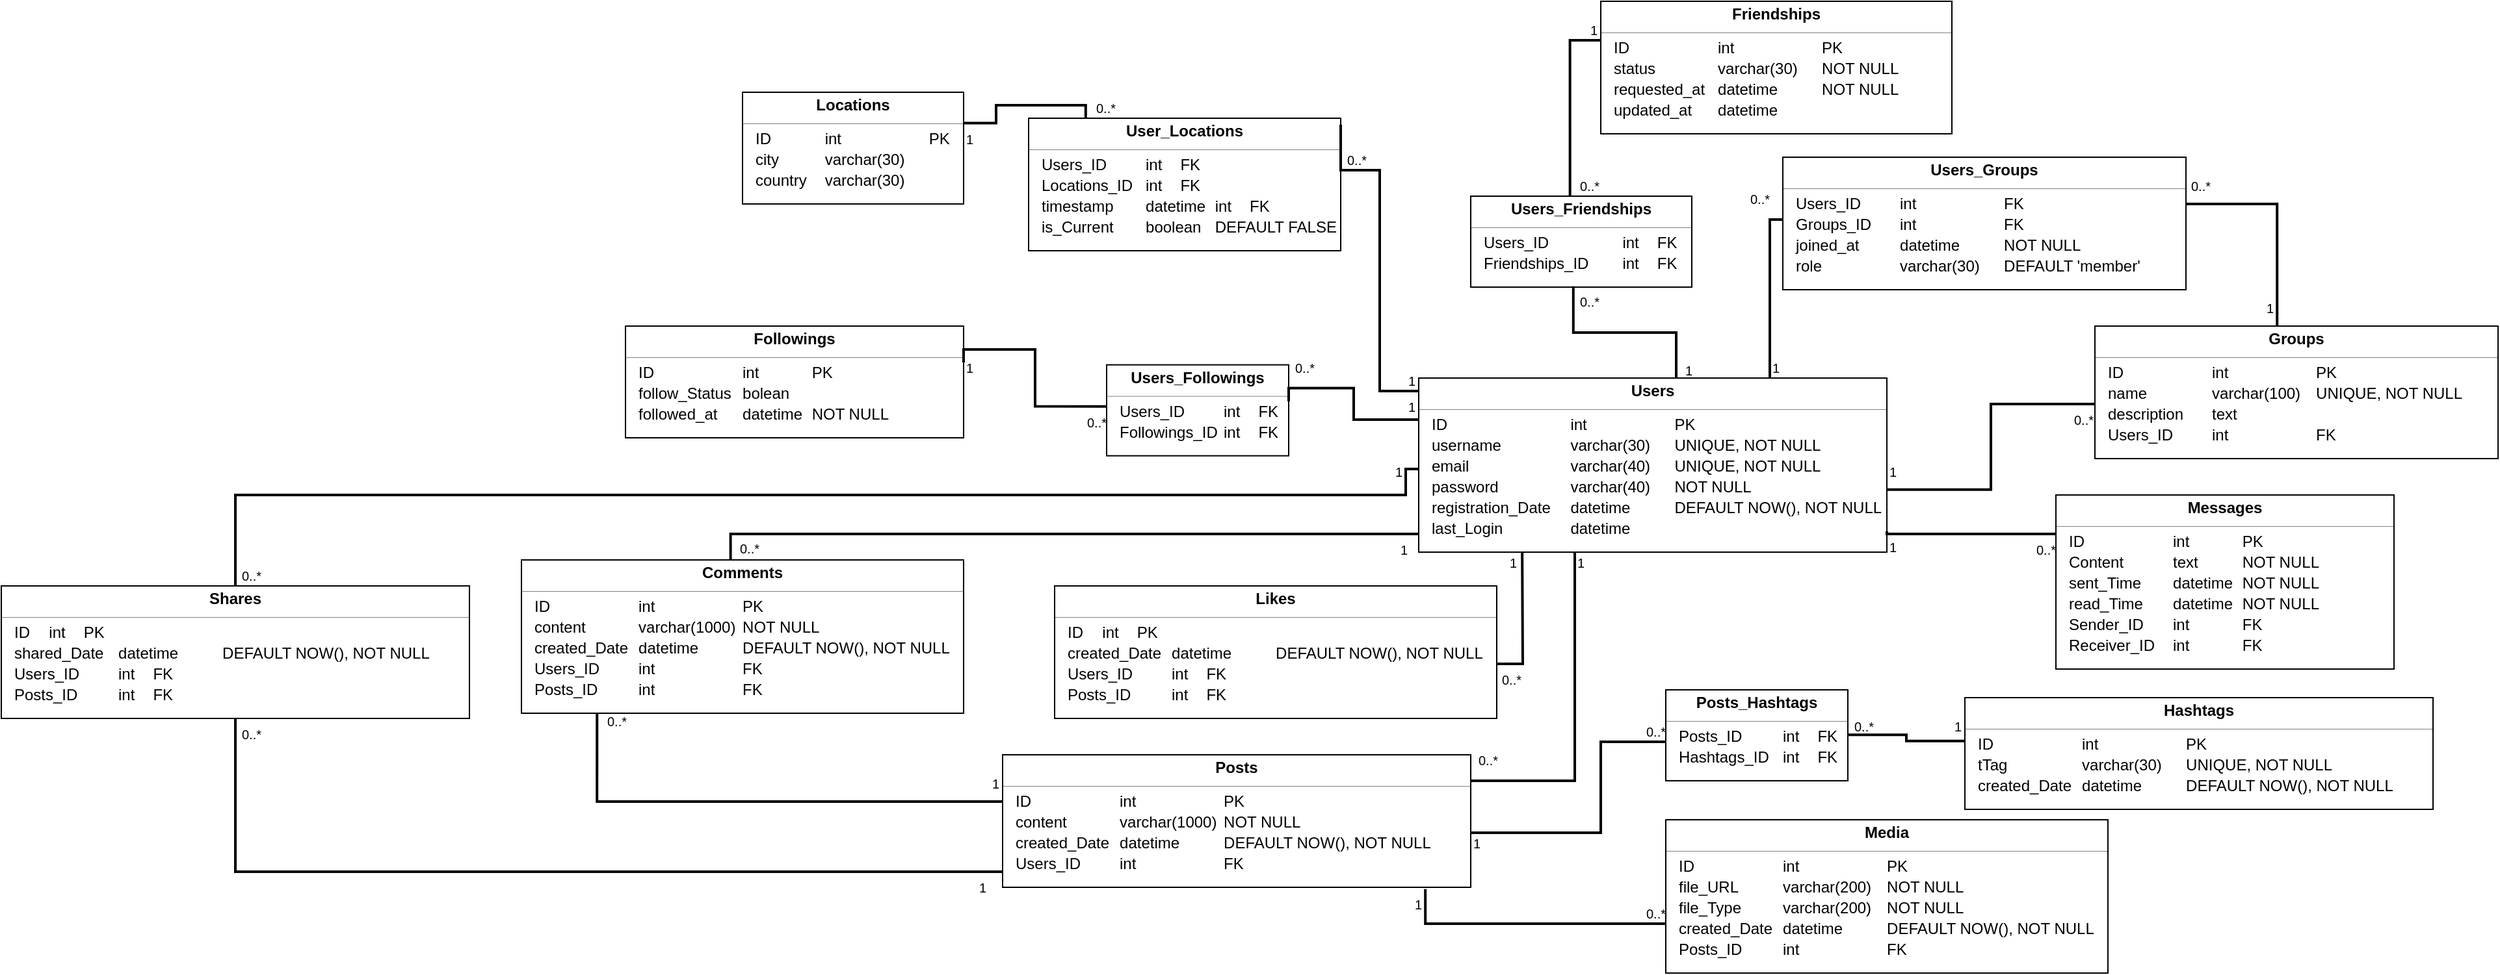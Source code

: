<mxfile version="26.1.0">
  <diagram name="Puslapis-1" id="v5v4uFpCPzshZkrhh1YO">
    <mxGraphModel dx="2056" dy="1666" grid="1" gridSize="10" guides="1" tooltips="1" connect="1" arrows="1" fold="1" page="1" pageScale="1" pageWidth="827" pageHeight="1169" math="0" shadow="0">
      <root>
        <mxCell id="0" />
        <mxCell id="1" parent="0" />
        <mxCell id="IdVh_bVHWKS3vvw1Y_2o-1" value="" style="fontStyle=1;align=center;verticalAlign=middle;childLayout=stackLayout;horizontal=1;horizontalStack=0;resizeParent=1;resizeParentMax=0;resizeLast=0;marginBottom=0;" vertex="1" parent="1">
          <mxGeometry x="430" y="50" width="360" height="134" as="geometry" />
        </mxCell>
        <mxCell id="IdVh_bVHWKS3vvw1Y_2o-2" value="Users" style="html=1;align=center;spacing=0;verticalAlign=middle;strokeColor=none;fillColor=none;whiteSpace=wrap;fontStyle=1;" vertex="1" parent="IdVh_bVHWKS3vvw1Y_2o-1">
          <mxGeometry width="360" height="20" as="geometry" />
        </mxCell>
        <mxCell id="IdVh_bVHWKS3vvw1Y_2o-3" value="" style="line;strokeWidth=0.25;fillColor=none;align=left;verticalAlign=middle;spacingTop=-1;spacingLeft=3;spacingRight=3;rotatable=0;labelPosition=right;points=[];portConstraint=eastwest;" vertex="1" parent="IdVh_bVHWKS3vvw1Y_2o-1">
          <mxGeometry y="20" width="360" height="8" as="geometry" />
        </mxCell>
        <mxCell id="IdVh_bVHWKS3vvw1Y_2o-5" value="ID&lt;span style=&quot;white-space: pre;&quot;&gt;&#x9;&lt;span style=&quot;white-space: pre;&quot;&gt;&#x9;&lt;/span&gt;&lt;span style=&quot;white-space: pre;&quot;&gt;&#x9;&lt;span style=&quot;white-space: pre;&quot;&gt;&#x9;&lt;/span&gt;&lt;/span&gt;&lt;/span&gt;int&lt;span style=&quot;white-space: pre;&quot;&gt;&#x9;&lt;span style=&quot;white-space: pre;&quot;&gt;&#x9;&lt;/span&gt;&lt;span style=&quot;white-space: pre;&quot;&gt;&#x9;&lt;/span&gt;&lt;/span&gt;PK" style="html=1;align=left;spacing=0;spacingLeft=10;verticalAlign=middle;strokeColor=none;fillColor=none;whiteSpace=wrap;" vertex="1" parent="IdVh_bVHWKS3vvw1Y_2o-1">
          <mxGeometry y="28" width="360" height="16" as="geometry" />
        </mxCell>
        <mxCell id="IdVh_bVHWKS3vvw1Y_2o-224" value="username&lt;span style=&quot;white-space: pre;&quot;&gt;&#x9;&lt;span style=&quot;white-space: pre;&quot;&gt;&#x9;&lt;/span&gt;&lt;/span&gt;varchar(30)&lt;span style=&quot;white-space: pre;&quot;&gt;&#x9;&lt;/span&gt;UNIQUE, NOT NULL" style="html=1;align=left;spacing=0;spacingLeft=10;verticalAlign=middle;strokeColor=none;fillColor=none;whiteSpace=wrap;" vertex="1" parent="IdVh_bVHWKS3vvw1Y_2o-1">
          <mxGeometry y="44" width="360" height="16" as="geometry" />
        </mxCell>
        <mxCell id="IdVh_bVHWKS3vvw1Y_2o-225" value="email&lt;span style=&quot;white-space: pre;&quot;&gt;&#x9;&lt;/span&gt;&lt;span style=&quot;white-space: pre;&quot;&gt;&#x9;&lt;span style=&quot;white-space: pre;&quot;&gt;&#x9;&lt;/span&gt;&lt;/span&gt;varchar(40)&lt;span style=&quot;white-space: pre;&quot;&gt;&#x9;&lt;/span&gt;UNIQUE, NOT NULL" style="html=1;align=left;spacing=0;spacingLeft=10;verticalAlign=middle;strokeColor=none;fillColor=none;whiteSpace=wrap;" vertex="1" parent="IdVh_bVHWKS3vvw1Y_2o-1">
          <mxGeometry y="60" width="360" height="16" as="geometry" />
        </mxCell>
        <mxCell id="IdVh_bVHWKS3vvw1Y_2o-226" value="password &lt;span style=&quot;white-space: pre;&quot;&gt;&#x9;&lt;span style=&quot;white-space: pre;&quot;&gt;&#x9;&lt;/span&gt;&lt;/span&gt;varchar(40)&lt;span style=&quot;white-space: pre;&quot;&gt;&#x9;&lt;/span&gt;NOT NULL" style="html=1;align=left;spacing=0;spacingLeft=10;verticalAlign=middle;strokeColor=none;fillColor=none;whiteSpace=wrap;" vertex="1" parent="IdVh_bVHWKS3vvw1Y_2o-1">
          <mxGeometry y="76" width="360" height="16" as="geometry" />
        </mxCell>
        <mxCell id="IdVh_bVHWKS3vvw1Y_2o-227" value="registration_Date&lt;span style=&quot;white-space: pre;&quot;&gt;&#x9;&lt;/span&gt;datetime&lt;span style=&quot;white-space: pre;&quot;&gt;&#x9;&lt;/span&gt;&lt;span style=&quot;white-space: pre;&quot;&gt;&#x9;&lt;/span&gt;DEFAULT NOW(), NOT NULL" style="html=1;align=left;spacing=0;spacingLeft=10;verticalAlign=middle;strokeColor=none;fillColor=none;whiteSpace=wrap;" vertex="1" parent="IdVh_bVHWKS3vvw1Y_2o-1">
          <mxGeometry y="92" width="360" height="16" as="geometry" />
        </mxCell>
        <mxCell id="IdVh_bVHWKS3vvw1Y_2o-228" value="last_Login&lt;span style=&quot;white-space: pre;&quot;&gt;&#x9;&lt;/span&gt;&lt;span style=&quot;white-space: pre;&quot;&gt;&#x9;&lt;/span&gt;datetime&lt;span style=&quot;white-space: pre;&quot;&gt;&#x9;&lt;/span&gt;&lt;span style=&quot;white-space: pre;&quot;&gt;&#x9;&lt;/span&gt;" style="html=1;align=left;spacing=0;spacingLeft=10;verticalAlign=middle;strokeColor=none;fillColor=none;whiteSpace=wrap;" vertex="1" parent="IdVh_bVHWKS3vvw1Y_2o-1">
          <mxGeometry y="108" width="360" height="16" as="geometry" />
        </mxCell>
        <mxCell id="IdVh_bVHWKS3vvw1Y_2o-6" value="" style="html=1;align=left;spacing=0;spacingLeft=10;verticalAlign=middle;strokeColor=none;fillColor=none;whiteSpace=wrap;" vertex="1" parent="IdVh_bVHWKS3vvw1Y_2o-1">
          <mxGeometry y="124" width="360" height="10" as="geometry" />
        </mxCell>
        <mxCell id="IdVh_bVHWKS3vvw1Y_2o-12" value="" style="fontStyle=1;align=center;verticalAlign=middle;childLayout=stackLayout;horizontal=1;horizontalStack=0;resizeParent=1;resizeParentMax=0;resizeLast=0;marginBottom=0;" vertex="1" parent="1">
          <mxGeometry x="110" y="340" width="360" height="102" as="geometry" />
        </mxCell>
        <mxCell id="IdVh_bVHWKS3vvw1Y_2o-13" value="Posts" style="html=1;align=center;spacing=0;verticalAlign=middle;strokeColor=none;fillColor=none;whiteSpace=wrap;fontStyle=1;" vertex="1" parent="IdVh_bVHWKS3vvw1Y_2o-12">
          <mxGeometry width="360" height="20" as="geometry" />
        </mxCell>
        <mxCell id="IdVh_bVHWKS3vvw1Y_2o-14" value="" style="line;strokeWidth=0.25;fillColor=none;align=left;verticalAlign=middle;spacingTop=-1;spacingLeft=3;spacingRight=3;rotatable=0;labelPosition=right;points=[];portConstraint=eastwest;" vertex="1" parent="IdVh_bVHWKS3vvw1Y_2o-12">
          <mxGeometry y="20" width="360" height="8" as="geometry" />
        </mxCell>
        <mxCell id="IdVh_bVHWKS3vvw1Y_2o-15" value="ID&lt;span style=&quot;white-space: pre;&quot;&gt;&#x9;&lt;span style=&quot;white-space: pre;&quot;&gt;&#x9;&lt;/span&gt;&lt;span style=&quot;white-space: pre;&quot;&gt;&#x9;&lt;/span&gt;&lt;/span&gt;int&lt;span style=&quot;white-space: pre;&quot;&gt;&#x9;&lt;span style=&quot;white-space: pre;&quot;&gt;&#x9;&lt;/span&gt;&lt;span style=&quot;white-space: pre;&quot;&gt;&#x9;&lt;/span&gt;&lt;/span&gt;PK" style="html=1;align=left;spacing=0;spacingLeft=10;verticalAlign=middle;strokeColor=none;fillColor=none;whiteSpace=wrap;" vertex="1" parent="IdVh_bVHWKS3vvw1Y_2o-12">
          <mxGeometry y="28" width="360" height="16" as="geometry" />
        </mxCell>
        <mxCell id="IdVh_bVHWKS3vvw1Y_2o-229" value="content&lt;span style=&quot;white-space: pre;&quot;&gt;&#x9;&lt;/span&gt;&lt;span style=&quot;white-space: pre;&quot;&gt;&#x9;&lt;/span&gt;varchar(1000)&lt;span style=&quot;white-space: pre;&quot;&gt;&#x9;N&lt;/span&gt;OT NULL" style="html=1;align=left;spacing=0;spacingLeft=10;verticalAlign=middle;strokeColor=none;fillColor=none;whiteSpace=wrap;" vertex="1" parent="IdVh_bVHWKS3vvw1Y_2o-12">
          <mxGeometry y="44" width="360" height="16" as="geometry" />
        </mxCell>
        <mxCell id="IdVh_bVHWKS3vvw1Y_2o-230" value="created_Date&lt;span style=&quot;white-space: pre;&quot;&gt;&#x9;&lt;/span&gt;datetime&lt;span style=&quot;white-space: pre;&quot;&gt;&#x9;&lt;/span&gt;&lt;span style=&quot;white-space: pre;&quot;&gt;&#x9;&lt;/span&gt;DEFAULT NOW(), NOT NULL" style="html=1;align=left;spacing=0;spacingLeft=10;verticalAlign=middle;strokeColor=none;fillColor=none;whiteSpace=wrap;" vertex="1" parent="IdVh_bVHWKS3vvw1Y_2o-12">
          <mxGeometry y="60" width="360" height="16" as="geometry" />
        </mxCell>
        <mxCell id="IdVh_bVHWKS3vvw1Y_2o-216" value="Users_ID&lt;span style=&quot;white-space: pre;&quot;&gt;&#x9;&lt;span style=&quot;white-space: pre;&quot;&gt;&#x9;&lt;/span&gt;&lt;/span&gt;int&lt;span style=&quot;white-space: pre;&quot;&gt;&#x9;&lt;span style=&quot;white-space: pre;&quot;&gt;&#x9;&lt;/span&gt;&lt;span style=&quot;white-space: pre;&quot;&gt;&#x9;&lt;/span&gt;&lt;/span&gt;FK" style="html=1;align=left;spacing=0;spacingLeft=10;verticalAlign=middle;strokeColor=none;fillColor=none;whiteSpace=wrap;" vertex="1" parent="IdVh_bVHWKS3vvw1Y_2o-12">
          <mxGeometry y="76" width="360" height="16" as="geometry" />
        </mxCell>
        <mxCell id="IdVh_bVHWKS3vvw1Y_2o-16" value="" style="html=1;align=left;spacing=0;spacingLeft=10;verticalAlign=middle;strokeColor=none;fillColor=none;whiteSpace=wrap;" vertex="1" parent="IdVh_bVHWKS3vvw1Y_2o-12">
          <mxGeometry y="92" width="360" height="10" as="geometry" />
        </mxCell>
        <mxCell id="IdVh_bVHWKS3vvw1Y_2o-29" value="" style="fontStyle=1;align=center;verticalAlign=middle;childLayout=stackLayout;horizontal=1;horizontalStack=0;resizeParent=1;resizeParentMax=0;resizeLast=0;marginBottom=0;" vertex="1" parent="1">
          <mxGeometry x="-260" y="190" width="340" height="118" as="geometry" />
        </mxCell>
        <mxCell id="IdVh_bVHWKS3vvw1Y_2o-30" value="Comments" style="html=1;align=center;spacing=0;verticalAlign=middle;strokeColor=none;fillColor=none;whiteSpace=wrap;fontStyle=1;" vertex="1" parent="IdVh_bVHWKS3vvw1Y_2o-29">
          <mxGeometry width="340" height="20" as="geometry" />
        </mxCell>
        <mxCell id="IdVh_bVHWKS3vvw1Y_2o-31" value="" style="line;strokeWidth=0.25;fillColor=none;align=left;verticalAlign=middle;spacingTop=-1;spacingLeft=3;spacingRight=3;rotatable=0;labelPosition=right;points=[];portConstraint=eastwest;" vertex="1" parent="IdVh_bVHWKS3vvw1Y_2o-29">
          <mxGeometry y="20" width="340" height="8" as="geometry" />
        </mxCell>
        <mxCell id="IdVh_bVHWKS3vvw1Y_2o-32" value="ID&lt;span style=&quot;white-space: pre;&quot;&gt;&#x9;&lt;span style=&quot;white-space: pre;&quot;&gt;&#x9;&lt;/span&gt;&lt;span style=&quot;white-space: pre;&quot;&gt;&#x9;&lt;/span&gt;&lt;/span&gt;int&lt;span style=&quot;white-space: pre;&quot;&gt;&#x9;&lt;span style=&quot;white-space: pre;&quot;&gt;&#x9;&lt;/span&gt;&lt;span style=&quot;white-space: pre;&quot;&gt;&#x9;&lt;/span&gt;&lt;/span&gt;PK" style="html=1;align=left;spacing=0;spacingLeft=10;verticalAlign=middle;strokeColor=none;fillColor=none;whiteSpace=wrap;" vertex="1" parent="IdVh_bVHWKS3vvw1Y_2o-29">
          <mxGeometry y="28" width="340" height="16" as="geometry" />
        </mxCell>
        <mxCell id="IdVh_bVHWKS3vvw1Y_2o-231" value="content&lt;span style=&quot;white-space: pre;&quot;&gt;&#x9;&lt;/span&gt;&lt;span style=&quot;white-space: pre;&quot;&gt;&#x9;&lt;/span&gt;varchar(1000)&lt;span style=&quot;white-space: pre;&quot;&gt;&#x9;N&lt;/span&gt;OT NULL" style="html=1;align=left;spacing=0;spacingLeft=10;verticalAlign=middle;strokeColor=none;fillColor=none;whiteSpace=wrap;" vertex="1" parent="IdVh_bVHWKS3vvw1Y_2o-29">
          <mxGeometry y="44" width="340" height="16" as="geometry" />
        </mxCell>
        <mxCell id="IdVh_bVHWKS3vvw1Y_2o-232" value="created_Date&lt;span style=&quot;white-space: pre;&quot;&gt;&#x9;&lt;/span&gt;datetime&lt;span style=&quot;white-space: pre;&quot;&gt;&#x9;&lt;/span&gt;&lt;span style=&quot;white-space: pre;&quot;&gt;&#x9;&lt;/span&gt;DEFAULT NOW(), NOT NULL" style="html=1;align=left;spacing=0;spacingLeft=10;verticalAlign=middle;strokeColor=none;fillColor=none;whiteSpace=wrap;" vertex="1" parent="IdVh_bVHWKS3vvw1Y_2o-29">
          <mxGeometry y="60" width="340" height="16" as="geometry" />
        </mxCell>
        <mxCell id="IdVh_bVHWKS3vvw1Y_2o-212" value="Users_ID&lt;span style=&quot;white-space: pre;&quot;&gt;&#x9;&lt;span style=&quot;white-space: pre;&quot;&gt;&#x9;&lt;/span&gt;&lt;/span&gt;int&lt;span style=&quot;white-space: pre;&quot;&gt;&#x9;&lt;span style=&quot;white-space: pre;&quot;&gt;&#x9;&lt;/span&gt;&lt;span style=&quot;white-space: pre;&quot;&gt;&#x9;&lt;/span&gt;&lt;/span&gt;FK" style="html=1;align=left;spacing=0;spacingLeft=10;verticalAlign=middle;strokeColor=none;fillColor=none;whiteSpace=wrap;" vertex="1" parent="IdVh_bVHWKS3vvw1Y_2o-29">
          <mxGeometry y="76" width="340" height="16" as="geometry" />
        </mxCell>
        <mxCell id="IdVh_bVHWKS3vvw1Y_2o-213" value="Posts_ID&lt;span style=&quot;white-space: pre;&quot;&gt;&#x9;&lt;span style=&quot;white-space: pre;&quot;&gt;&#x9;&lt;/span&gt;&lt;/span&gt;int&lt;span style=&quot;white-space: pre;&quot;&gt;&#x9;&lt;span style=&quot;white-space: pre;&quot;&gt;&#x9;&lt;/span&gt;&lt;span style=&quot;white-space: pre;&quot;&gt;&#x9;&lt;/span&gt;&lt;/span&gt;FK" style="html=1;align=left;spacing=0;spacingLeft=10;verticalAlign=middle;strokeColor=none;fillColor=none;whiteSpace=wrap;" vertex="1" parent="IdVh_bVHWKS3vvw1Y_2o-29">
          <mxGeometry y="92" width="340" height="16" as="geometry" />
        </mxCell>
        <mxCell id="IdVh_bVHWKS3vvw1Y_2o-33" value="" style="html=1;align=left;spacing=0;spacingLeft=10;verticalAlign=middle;strokeColor=none;fillColor=none;whiteSpace=wrap;" vertex="1" parent="IdVh_bVHWKS3vvw1Y_2o-29">
          <mxGeometry y="108" width="340" height="10" as="geometry" />
        </mxCell>
        <mxCell id="IdVh_bVHWKS3vvw1Y_2o-40" value="" style="fontStyle=1;align=center;verticalAlign=middle;childLayout=stackLayout;horizontal=1;horizontalStack=0;resizeParent=1;resizeParentMax=0;resizeLast=0;marginBottom=0;" vertex="1" parent="1">
          <mxGeometry x="150" y="210" width="340" height="102" as="geometry" />
        </mxCell>
        <mxCell id="IdVh_bVHWKS3vvw1Y_2o-41" value="Likes" style="html=1;align=center;spacing=0;verticalAlign=middle;strokeColor=none;fillColor=none;whiteSpace=wrap;fontStyle=1;" vertex="1" parent="IdVh_bVHWKS3vvw1Y_2o-40">
          <mxGeometry width="340" height="20" as="geometry" />
        </mxCell>
        <mxCell id="IdVh_bVHWKS3vvw1Y_2o-42" value="" style="line;strokeWidth=0.25;fillColor=none;align=left;verticalAlign=middle;spacingTop=-1;spacingLeft=3;spacingRight=3;rotatable=0;labelPosition=right;points=[];portConstraint=eastwest;" vertex="1" parent="IdVh_bVHWKS3vvw1Y_2o-40">
          <mxGeometry y="20" width="340" height="8" as="geometry" />
        </mxCell>
        <mxCell id="IdVh_bVHWKS3vvw1Y_2o-43" value="ID&lt;span style=&quot;white-space: pre;&quot;&gt;&#x9;&lt;/span&gt;int&lt;span style=&quot;white-space: pre;&quot;&gt;&#x9;&lt;/span&gt;PK" style="html=1;align=left;spacing=0;spacingLeft=10;verticalAlign=middle;strokeColor=none;fillColor=none;whiteSpace=wrap;" vertex="1" parent="IdVh_bVHWKS3vvw1Y_2o-40">
          <mxGeometry y="28" width="340" height="16" as="geometry" />
        </mxCell>
        <mxCell id="IdVh_bVHWKS3vvw1Y_2o-236" value="created_Date&lt;span style=&quot;white-space: pre;&quot;&gt;&#x9;&lt;/span&gt;datetime&lt;span style=&quot;white-space: pre;&quot;&gt;&#x9;&lt;/span&gt;&lt;span style=&quot;white-space: pre;&quot;&gt;&#x9;&lt;/span&gt;DEFAULT NOW(), NOT NULL" style="html=1;align=left;spacing=0;spacingLeft=10;verticalAlign=middle;strokeColor=none;fillColor=none;whiteSpace=wrap;" vertex="1" parent="IdVh_bVHWKS3vvw1Y_2o-40">
          <mxGeometry y="44" width="340" height="16" as="geometry" />
        </mxCell>
        <mxCell id="IdVh_bVHWKS3vvw1Y_2o-214" value="Users_ID&lt;span style=&quot;white-space: pre;&quot;&gt;&#x9;&lt;span style=&quot;white-space: pre;&quot;&gt;&#x9;&lt;/span&gt;&lt;/span&gt;int&lt;span style=&quot;white-space: pre;&quot;&gt;&#x9;&lt;/span&gt;FK" style="html=1;align=left;spacing=0;spacingLeft=10;verticalAlign=middle;strokeColor=none;fillColor=none;whiteSpace=wrap;" vertex="1" parent="IdVh_bVHWKS3vvw1Y_2o-40">
          <mxGeometry y="60" width="340" height="16" as="geometry" />
        </mxCell>
        <mxCell id="IdVh_bVHWKS3vvw1Y_2o-215" value="Posts_ID&lt;span style=&quot;white-space: pre;&quot;&gt;&#x9;&lt;span style=&quot;white-space: pre;&quot;&gt;&#x9;&lt;/span&gt;&lt;/span&gt;int&lt;span style=&quot;white-space: pre;&quot;&gt;&#x9;&lt;/span&gt;FK" style="html=1;align=left;spacing=0;spacingLeft=10;verticalAlign=middle;strokeColor=none;fillColor=none;whiteSpace=wrap;" vertex="1" parent="IdVh_bVHWKS3vvw1Y_2o-40">
          <mxGeometry y="76" width="340" height="16" as="geometry" />
        </mxCell>
        <mxCell id="IdVh_bVHWKS3vvw1Y_2o-44" value="" style="html=1;align=left;spacing=0;spacingLeft=10;verticalAlign=middle;strokeColor=none;fillColor=none;whiteSpace=wrap;" vertex="1" parent="IdVh_bVHWKS3vvw1Y_2o-40">
          <mxGeometry y="92" width="340" height="10" as="geometry" />
        </mxCell>
        <mxCell id="IdVh_bVHWKS3vvw1Y_2o-51" value="" style="fontStyle=1;align=center;verticalAlign=middle;childLayout=stackLayout;horizontal=1;horizontalStack=0;resizeParent=1;resizeParentMax=0;resizeLast=0;marginBottom=0;" vertex="1" parent="1">
          <mxGeometry x="-660" y="210" width="360" height="102" as="geometry" />
        </mxCell>
        <mxCell id="IdVh_bVHWKS3vvw1Y_2o-52" value="Shares" style="html=1;align=center;spacing=0;verticalAlign=middle;strokeColor=none;fillColor=none;whiteSpace=wrap;fontStyle=1;" vertex="1" parent="IdVh_bVHWKS3vvw1Y_2o-51">
          <mxGeometry width="360" height="20" as="geometry" />
        </mxCell>
        <mxCell id="IdVh_bVHWKS3vvw1Y_2o-53" value="" style="line;strokeWidth=0.25;fillColor=none;align=left;verticalAlign=middle;spacingTop=-1;spacingLeft=3;spacingRight=3;rotatable=0;labelPosition=right;points=[];portConstraint=eastwest;" vertex="1" parent="IdVh_bVHWKS3vvw1Y_2o-51">
          <mxGeometry y="20" width="360" height="8" as="geometry" />
        </mxCell>
        <mxCell id="IdVh_bVHWKS3vvw1Y_2o-54" value="ID&lt;span style=&quot;white-space: pre;&quot;&gt;&#x9;&lt;/span&gt;int&lt;span style=&quot;white-space: pre;&quot;&gt;&#x9;&lt;/span&gt;PK" style="html=1;align=left;spacing=0;spacingLeft=10;verticalAlign=middle;strokeColor=none;fillColor=none;whiteSpace=wrap;" vertex="1" parent="IdVh_bVHWKS3vvw1Y_2o-51">
          <mxGeometry y="28" width="360" height="16" as="geometry" />
        </mxCell>
        <mxCell id="IdVh_bVHWKS3vvw1Y_2o-263" value="shared_Date&lt;span style=&quot;white-space: pre;&quot;&gt;&#x9;&lt;/span&gt;datetime&lt;span style=&quot;white-space: pre;&quot;&gt;&#x9;&lt;/span&gt;&lt;span style=&quot;white-space: pre;&quot;&gt;&#x9;&lt;/span&gt;DEFAULT NOW(), NOT NULL" style="html=1;align=left;spacing=0;spacingLeft=10;verticalAlign=middle;strokeColor=none;fillColor=none;whiteSpace=wrap;" vertex="1" parent="IdVh_bVHWKS3vvw1Y_2o-51">
          <mxGeometry y="44" width="360" height="16" as="geometry" />
        </mxCell>
        <mxCell id="IdVh_bVHWKS3vvw1Y_2o-206" value="Users_ID&lt;span style=&quot;white-space: pre;&quot;&gt;&#x9;&lt;span style=&quot;white-space: pre;&quot;&gt;&#x9;&lt;/span&gt;&lt;/span&gt;int&lt;span style=&quot;white-space: pre;&quot;&gt;&#x9;&lt;/span&gt;FK" style="html=1;align=left;spacing=0;spacingLeft=10;verticalAlign=middle;strokeColor=none;fillColor=none;whiteSpace=wrap;" vertex="1" parent="IdVh_bVHWKS3vvw1Y_2o-51">
          <mxGeometry y="60" width="360" height="16" as="geometry" />
        </mxCell>
        <mxCell id="IdVh_bVHWKS3vvw1Y_2o-207" value="Posts_ID&lt;span style=&quot;white-space: pre;&quot;&gt;&#x9;&lt;span style=&quot;white-space: pre;&quot;&gt;&#x9;&lt;/span&gt;&lt;/span&gt;int&lt;span style=&quot;white-space: pre;&quot;&gt;&#x9;&lt;/span&gt;FK" style="html=1;align=left;spacing=0;spacingLeft=10;verticalAlign=middle;strokeColor=none;fillColor=none;whiteSpace=wrap;" vertex="1" parent="IdVh_bVHWKS3vvw1Y_2o-51">
          <mxGeometry y="76" width="360" height="16" as="geometry" />
        </mxCell>
        <mxCell id="IdVh_bVHWKS3vvw1Y_2o-55" value="" style="html=1;align=left;spacing=0;spacingLeft=10;verticalAlign=middle;strokeColor=none;fillColor=none;whiteSpace=wrap;" vertex="1" parent="IdVh_bVHWKS3vvw1Y_2o-51">
          <mxGeometry y="92" width="360" height="10" as="geometry" />
        </mxCell>
        <mxCell id="IdVh_bVHWKS3vvw1Y_2o-56" value="" style="fontStyle=1;align=center;verticalAlign=middle;childLayout=stackLayout;horizontal=1;horizontalStack=0;resizeParent=1;resizeParentMax=0;resizeLast=0;marginBottom=0;" vertex="1" parent="1">
          <mxGeometry x="850" y="296" width="360" height="86" as="geometry" />
        </mxCell>
        <mxCell id="IdVh_bVHWKS3vvw1Y_2o-57" value="&lt;strong&gt;Hashtags&lt;/strong&gt;" style="html=1;align=center;spacing=0;verticalAlign=middle;strokeColor=none;fillColor=none;whiteSpace=wrap;fontStyle=1;" vertex="1" parent="IdVh_bVHWKS3vvw1Y_2o-56">
          <mxGeometry width="360" height="20" as="geometry" />
        </mxCell>
        <mxCell id="IdVh_bVHWKS3vvw1Y_2o-58" value="" style="line;strokeWidth=0.25;fillColor=none;align=left;verticalAlign=middle;spacingTop=-1;spacingLeft=3;spacingRight=3;rotatable=0;labelPosition=right;points=[];portConstraint=eastwest;" vertex="1" parent="IdVh_bVHWKS3vvw1Y_2o-56">
          <mxGeometry y="20" width="360" height="8" as="geometry" />
        </mxCell>
        <mxCell id="IdVh_bVHWKS3vvw1Y_2o-59" value="ID&lt;span style=&quot;white-space: pre;&quot;&gt;&#x9;&lt;span style=&quot;white-space: pre;&quot;&gt;&#x9;&lt;/span&gt;&lt;span style=&quot;white-space: pre;&quot;&gt;&#x9;&lt;/span&gt;&lt;/span&gt;int&lt;span style=&quot;white-space: pre;&quot;&gt;&#x9;&lt;span style=&quot;white-space: pre;&quot;&gt;&#x9;&lt;/span&gt;&lt;span style=&quot;white-space: pre;&quot;&gt;&#x9;&lt;/span&gt;&lt;/span&gt;PK" style="html=1;align=left;spacing=0;spacingLeft=10;verticalAlign=middle;strokeColor=none;fillColor=none;whiteSpace=wrap;" vertex="1" parent="IdVh_bVHWKS3vvw1Y_2o-56">
          <mxGeometry y="28" width="360" height="16" as="geometry" />
        </mxCell>
        <mxCell id="IdVh_bVHWKS3vvw1Y_2o-242" value="tTag&lt;span style=&quot;white-space: pre;&quot;&gt;&#x9;&lt;span style=&quot;white-space: pre;&quot;&gt;&#x9;&lt;/span&gt;&lt;span style=&quot;white-space: pre;&quot;&gt;&#x9;&lt;/span&gt;&lt;/span&gt;varchar(30)&lt;span style=&quot;white-space: pre;&quot;&gt;&#x9;&lt;/span&gt;UNIQUE, NOT NULL" style="html=1;align=left;spacing=0;spacingLeft=10;verticalAlign=middle;strokeColor=none;fillColor=none;whiteSpace=wrap;" vertex="1" parent="IdVh_bVHWKS3vvw1Y_2o-56">
          <mxGeometry y="44" width="360" height="16" as="geometry" />
        </mxCell>
        <mxCell id="IdVh_bVHWKS3vvw1Y_2o-243" value="created_Date&lt;span style=&quot;white-space: pre;&quot;&gt;&#x9;&lt;/span&gt;datetime&lt;span style=&quot;white-space: pre;&quot;&gt;&#x9;&lt;/span&gt;&lt;span style=&quot;white-space: pre;&quot;&gt;&#x9;&lt;/span&gt;DEFAULT NOW(), NOT NULL" style="html=1;align=left;spacing=0;spacingLeft=10;verticalAlign=middle;strokeColor=none;fillColor=none;whiteSpace=wrap;" vertex="1" parent="IdVh_bVHWKS3vvw1Y_2o-56">
          <mxGeometry y="60" width="360" height="16" as="geometry" />
        </mxCell>
        <mxCell id="IdVh_bVHWKS3vvw1Y_2o-60" value="" style="html=1;align=left;spacing=0;spacingLeft=10;verticalAlign=middle;strokeColor=none;fillColor=none;whiteSpace=wrap;" vertex="1" parent="IdVh_bVHWKS3vvw1Y_2o-56">
          <mxGeometry y="76" width="360" height="10" as="geometry" />
        </mxCell>
        <mxCell id="IdVh_bVHWKS3vvw1Y_2o-61" value="" style="fontStyle=1;align=center;verticalAlign=middle;childLayout=stackLayout;horizontal=1;horizontalStack=0;resizeParent=1;resizeParentMax=0;resizeLast=0;marginBottom=0;" vertex="1" parent="1">
          <mxGeometry x="-90" y="-170" width="170" height="86" as="geometry" />
        </mxCell>
        <mxCell id="IdVh_bVHWKS3vvw1Y_2o-62" value="&lt;strong&gt;Locations&lt;/strong&gt;" style="html=1;align=center;spacing=0;verticalAlign=middle;strokeColor=none;fillColor=none;whiteSpace=wrap;fontStyle=1;" vertex="1" parent="IdVh_bVHWKS3vvw1Y_2o-61">
          <mxGeometry width="170" height="20" as="geometry" />
        </mxCell>
        <mxCell id="IdVh_bVHWKS3vvw1Y_2o-63" value="" style="line;strokeWidth=0.25;fillColor=none;align=left;verticalAlign=middle;spacingTop=-1;spacingLeft=3;spacingRight=3;rotatable=0;labelPosition=right;points=[];portConstraint=eastwest;" vertex="1" parent="IdVh_bVHWKS3vvw1Y_2o-61">
          <mxGeometry y="20" width="170" height="8" as="geometry" />
        </mxCell>
        <mxCell id="IdVh_bVHWKS3vvw1Y_2o-64" value="ID&lt;span style=&quot;white-space: pre;&quot;&gt;&#x9;&lt;span style=&quot;white-space: pre;&quot;&gt;&#x9;&lt;/span&gt;&lt;/span&gt;int&lt;span style=&quot;white-space: pre;&quot;&gt;&#x9;&lt;span style=&quot;white-space: pre;&quot;&gt;&#x9;&lt;/span&gt;&lt;span style=&quot;white-space: pre;&quot;&gt;&#x9;&lt;/span&gt;&lt;/span&gt;PK" style="html=1;align=left;spacing=0;spacingLeft=10;verticalAlign=middle;strokeColor=none;fillColor=none;whiteSpace=wrap;" vertex="1" parent="IdVh_bVHWKS3vvw1Y_2o-61">
          <mxGeometry y="28" width="170" height="16" as="geometry" />
        </mxCell>
        <mxCell id="IdVh_bVHWKS3vvw1Y_2o-244" value="city&lt;span style=&quot;white-space: pre;&quot;&gt;&#x9;&lt;span style=&quot;white-space: pre;&quot;&gt;&#x9;&lt;/span&gt;&lt;/span&gt;varchar(30)" style="html=1;align=left;spacing=0;spacingLeft=10;verticalAlign=middle;strokeColor=none;fillColor=none;whiteSpace=wrap;" vertex="1" parent="IdVh_bVHWKS3vvw1Y_2o-61">
          <mxGeometry y="44" width="170" height="16" as="geometry" />
        </mxCell>
        <mxCell id="IdVh_bVHWKS3vvw1Y_2o-245" value="country&lt;span style=&quot;white-space: pre;&quot;&gt;&#x9;&lt;/span&gt;varchar(30)" style="html=1;align=left;spacing=0;spacingLeft=10;verticalAlign=middle;strokeColor=none;fillColor=none;whiteSpace=wrap;" vertex="1" parent="IdVh_bVHWKS3vvw1Y_2o-61">
          <mxGeometry y="60" width="170" height="16" as="geometry" />
        </mxCell>
        <mxCell id="IdVh_bVHWKS3vvw1Y_2o-65" value="" style="html=1;align=left;spacing=0;spacingLeft=10;verticalAlign=middle;strokeColor=none;fillColor=none;whiteSpace=wrap;" vertex="1" parent="IdVh_bVHWKS3vvw1Y_2o-61">
          <mxGeometry y="76" width="170" height="10" as="geometry" />
        </mxCell>
        <mxCell id="IdVh_bVHWKS3vvw1Y_2o-73" value="" style="fontStyle=1;align=center;verticalAlign=middle;childLayout=stackLayout;horizontal=1;horizontalStack=0;resizeParent=1;resizeParentMax=0;resizeLast=0;marginBottom=0;" vertex="1" parent="1">
          <mxGeometry x="-180" y="10" width="260" height="86" as="geometry" />
        </mxCell>
        <mxCell id="IdVh_bVHWKS3vvw1Y_2o-74" value="Followings" style="html=1;align=center;spacing=0;verticalAlign=middle;strokeColor=none;fillColor=none;whiteSpace=wrap;fontStyle=1;" vertex="1" parent="IdVh_bVHWKS3vvw1Y_2o-73">
          <mxGeometry width="260" height="20" as="geometry" />
        </mxCell>
        <mxCell id="IdVh_bVHWKS3vvw1Y_2o-75" value="" style="line;strokeWidth=0.25;fillColor=none;align=left;verticalAlign=middle;spacingTop=-1;spacingLeft=3;spacingRight=3;rotatable=0;labelPosition=right;points=[];portConstraint=eastwest;" vertex="1" parent="IdVh_bVHWKS3vvw1Y_2o-73">
          <mxGeometry y="20" width="260" height="8" as="geometry" />
        </mxCell>
        <mxCell id="IdVh_bVHWKS3vvw1Y_2o-76" value="ID&lt;span style=&quot;white-space: pre;&quot;&gt;&#x9;&lt;span style=&quot;white-space: pre;&quot;&gt;&#x9;&lt;/span&gt;&lt;span style=&quot;white-space: pre;&quot;&gt;&#x9;&lt;/span&gt;&lt;/span&gt;int&lt;span style=&quot;white-space: pre;&quot;&gt;&#x9;&lt;span style=&quot;white-space: pre;&quot;&gt;&#x9;&lt;/span&gt;&lt;/span&gt;PK" style="html=1;align=left;spacing=0;spacingLeft=10;verticalAlign=middle;strokeColor=none;fillColor=none;whiteSpace=wrap;" vertex="1" parent="IdVh_bVHWKS3vvw1Y_2o-73">
          <mxGeometry y="28" width="260" height="16" as="geometry" />
        </mxCell>
        <mxCell id="IdVh_bVHWKS3vvw1Y_2o-264" value="follow_Status&lt;span style=&quot;white-space: pre;&quot;&gt;&#x9;&lt;/span&gt;bolean&lt;span style=&quot;white-space: pre;&quot;&gt;&#x9;&lt;/span&gt;" style="html=1;align=left;spacing=0;spacingLeft=10;verticalAlign=middle;strokeColor=none;fillColor=none;whiteSpace=wrap;" vertex="1" parent="IdVh_bVHWKS3vvw1Y_2o-73">
          <mxGeometry y="44" width="260" height="16" as="geometry" />
        </mxCell>
        <mxCell id="IdVh_bVHWKS3vvw1Y_2o-265" value="followed_at&lt;span style=&quot;white-space: pre;&quot;&gt;&#x9;&lt;/span&gt;datetime&lt;span style=&quot;white-space: pre;&quot;&gt;&#x9;&lt;/span&gt;NOT NULL" style="html=1;align=left;spacing=0;spacingLeft=10;verticalAlign=middle;strokeColor=none;fillColor=none;whiteSpace=wrap;" vertex="1" parent="IdVh_bVHWKS3vvw1Y_2o-73">
          <mxGeometry y="60" width="260" height="16" as="geometry" />
        </mxCell>
        <mxCell id="IdVh_bVHWKS3vvw1Y_2o-77" value="" style="html=1;align=left;spacing=0;spacingLeft=10;verticalAlign=middle;strokeColor=none;fillColor=none;whiteSpace=wrap;" vertex="1" parent="IdVh_bVHWKS3vvw1Y_2o-73">
          <mxGeometry y="76" width="260" height="10" as="geometry" />
        </mxCell>
        <mxCell id="IdVh_bVHWKS3vvw1Y_2o-78" value="" style="fontStyle=1;align=center;verticalAlign=middle;childLayout=stackLayout;horizontal=1;horizontalStack=0;resizeParent=1;resizeParentMax=0;resizeLast=0;marginBottom=0;" vertex="1" parent="1">
          <mxGeometry x="920" y="140" width="260" height="134" as="geometry" />
        </mxCell>
        <mxCell id="IdVh_bVHWKS3vvw1Y_2o-79" value="&lt;strong&gt;Messages&lt;/strong&gt;" style="html=1;align=center;spacing=0;verticalAlign=middle;strokeColor=none;fillColor=none;whiteSpace=wrap;fontStyle=1;" vertex="1" parent="IdVh_bVHWKS3vvw1Y_2o-78">
          <mxGeometry width="260" height="20" as="geometry" />
        </mxCell>
        <mxCell id="IdVh_bVHWKS3vvw1Y_2o-80" value="" style="line;strokeWidth=0.25;fillColor=none;align=left;verticalAlign=middle;spacingTop=-1;spacingLeft=3;spacingRight=3;rotatable=0;labelPosition=right;points=[];portConstraint=eastwest;" vertex="1" parent="IdVh_bVHWKS3vvw1Y_2o-78">
          <mxGeometry y="20" width="260" height="8" as="geometry" />
        </mxCell>
        <mxCell id="IdVh_bVHWKS3vvw1Y_2o-81" value="ID&lt;span style=&quot;white-space: pre;&quot;&gt;&#x9;&lt;span style=&quot;white-space: pre;&quot;&gt;&#x9;&lt;/span&gt;&lt;span style=&quot;white-space: pre;&quot;&gt;&#x9;&lt;/span&gt;&lt;/span&gt;int&lt;span style=&quot;white-space: pre;&quot;&gt;&#x9;&lt;span style=&quot;white-space: pre;&quot;&gt;&#x9;&lt;/span&gt;&lt;/span&gt;PK" style="html=1;align=left;spacing=0;spacingLeft=10;verticalAlign=middle;strokeColor=none;fillColor=none;whiteSpace=wrap;" vertex="1" parent="IdVh_bVHWKS3vvw1Y_2o-78">
          <mxGeometry y="28" width="260" height="16" as="geometry" />
        </mxCell>
        <mxCell id="IdVh_bVHWKS3vvw1Y_2o-257" value="Content&lt;span style=&quot;white-space: pre;&quot;&gt;&#x9;&lt;span style=&quot;white-space: pre;&quot;&gt;&#x9;&lt;/span&gt;&lt;/span&gt;text&lt;span style=&quot;white-space: pre;&quot;&gt;&#x9;&lt;span style=&quot;white-space: pre;&quot;&gt;&#x9;&lt;/span&gt;&lt;/span&gt;NOT NULL" style="html=1;align=left;spacing=0;spacingLeft=10;verticalAlign=middle;strokeColor=none;fillColor=none;whiteSpace=wrap;" vertex="1" parent="IdVh_bVHWKS3vvw1Y_2o-78">
          <mxGeometry y="44" width="260" height="16" as="geometry" />
        </mxCell>
        <mxCell id="IdVh_bVHWKS3vvw1Y_2o-258" value="sent_Time&lt;span style=&quot;white-space: pre;&quot;&gt;&#x9;&lt;/span&gt;datetime&lt;span style=&quot;white-space: pre;&quot;&gt;&#x9;&lt;/span&gt;NOT NULL" style="html=1;align=left;spacing=0;spacingLeft=10;verticalAlign=middle;strokeColor=none;fillColor=none;whiteSpace=wrap;" vertex="1" parent="IdVh_bVHWKS3vvw1Y_2o-78">
          <mxGeometry y="60" width="260" height="16" as="geometry" />
        </mxCell>
        <mxCell id="IdVh_bVHWKS3vvw1Y_2o-260" value="read_Time&lt;span style=&quot;white-space: pre;&quot;&gt;&#x9;&lt;/span&gt;datetime&lt;span style=&quot;white-space: pre;&quot;&gt;&#x9;&lt;/span&gt;NOT NULL" style="html=1;align=left;spacing=0;spacingLeft=10;verticalAlign=middle;strokeColor=none;fillColor=none;whiteSpace=wrap;" vertex="1" parent="IdVh_bVHWKS3vvw1Y_2o-78">
          <mxGeometry y="76" width="260" height="16" as="geometry" />
        </mxCell>
        <mxCell id="IdVh_bVHWKS3vvw1Y_2o-187" value="Sender_ID&lt;span style=&quot;white-space: pre;&quot;&gt;&#x9;&lt;/span&gt;int&lt;span style=&quot;white-space: pre;&quot;&gt;&#x9;&lt;span style=&quot;white-space: pre;&quot;&gt;&#x9;&lt;/span&gt;&lt;/span&gt;FK" style="html=1;align=left;spacing=0;spacingLeft=10;verticalAlign=middle;strokeColor=none;fillColor=none;whiteSpace=wrap;" vertex="1" parent="IdVh_bVHWKS3vvw1Y_2o-78">
          <mxGeometry y="92" width="260" height="16" as="geometry" />
        </mxCell>
        <mxCell id="IdVh_bVHWKS3vvw1Y_2o-186" value="Receiver_ID&lt;span style=&quot;white-space: pre;&quot;&gt;&#x9;&lt;/span&gt;int&lt;span style=&quot;white-space: pre;&quot;&gt;&#x9;&lt;span style=&quot;white-space: pre;&quot;&gt;&#x9;&lt;/span&gt;&lt;/span&gt;FK" style="html=1;align=left;spacing=0;spacingLeft=10;verticalAlign=middle;strokeColor=none;fillColor=none;whiteSpace=wrap;" vertex="1" parent="IdVh_bVHWKS3vvw1Y_2o-78">
          <mxGeometry y="108" width="260" height="16" as="geometry" />
        </mxCell>
        <mxCell id="IdVh_bVHWKS3vvw1Y_2o-82" value="" style="html=1;align=left;spacing=0;spacingLeft=10;verticalAlign=middle;strokeColor=none;fillColor=none;whiteSpace=wrap;" vertex="1" parent="IdVh_bVHWKS3vvw1Y_2o-78">
          <mxGeometry y="124" width="260" height="10" as="geometry" />
        </mxCell>
        <mxCell id="IdVh_bVHWKS3vvw1Y_2o-83" value="" style="fontStyle=1;align=center;verticalAlign=middle;childLayout=stackLayout;horizontal=1;horizontalStack=0;resizeParent=1;resizeParentMax=0;resizeLast=0;marginBottom=0;" vertex="1" parent="1">
          <mxGeometry x="950" y="10" width="310" height="102" as="geometry" />
        </mxCell>
        <mxCell id="IdVh_bVHWKS3vvw1Y_2o-84" value="&lt;strong&gt;Groups&lt;/strong&gt;" style="html=1;align=center;spacing=0;verticalAlign=middle;strokeColor=none;fillColor=none;whiteSpace=wrap;fontStyle=1;" vertex="1" parent="IdVh_bVHWKS3vvw1Y_2o-83">
          <mxGeometry width="310" height="20" as="geometry" />
        </mxCell>
        <mxCell id="IdVh_bVHWKS3vvw1Y_2o-85" value="" style="line;strokeWidth=0.25;fillColor=none;align=left;verticalAlign=middle;spacingTop=-1;spacingLeft=3;spacingRight=3;rotatable=0;labelPosition=right;points=[];portConstraint=eastwest;" vertex="1" parent="IdVh_bVHWKS3vvw1Y_2o-83">
          <mxGeometry y="20" width="310" height="8" as="geometry" />
        </mxCell>
        <mxCell id="IdVh_bVHWKS3vvw1Y_2o-86" value="ID&lt;span style=&quot;white-space: pre;&quot;&gt;&#x9;&lt;span style=&quot;white-space: pre;&quot;&gt;&#x9;&lt;/span&gt;&lt;span style=&quot;white-space: pre;&quot;&gt;&#x9;&lt;/span&gt;&lt;/span&gt;int&lt;span style=&quot;white-space: pre;&quot;&gt;&#x9;&lt;span style=&quot;white-space: pre;&quot;&gt;&#x9;&lt;/span&gt;&lt;span style=&quot;white-space: pre;&quot;&gt;&#x9;&lt;/span&gt;&lt;/span&gt;PK" style="html=1;align=left;spacing=0;spacingLeft=10;verticalAlign=middle;strokeColor=none;fillColor=none;whiteSpace=wrap;" vertex="1" parent="IdVh_bVHWKS3vvw1Y_2o-83">
          <mxGeometry y="28" width="310" height="16" as="geometry" />
        </mxCell>
        <mxCell id="IdVh_bVHWKS3vvw1Y_2o-248" value="name&lt;span style=&quot;white-space: pre;&quot;&gt;&#x9;&lt;span style=&quot;white-space: pre;&quot;&gt;&#x9;&lt;/span&gt;&lt;/span&gt;varchar(100)&lt;span style=&quot;white-space: pre;&quot;&gt;&#x9;&lt;/span&gt;UNIQUE, NOT NULL" style="html=1;align=left;spacing=0;spacingLeft=10;verticalAlign=middle;strokeColor=none;fillColor=none;whiteSpace=wrap;" vertex="1" parent="IdVh_bVHWKS3vvw1Y_2o-83">
          <mxGeometry y="44" width="310" height="16" as="geometry" />
        </mxCell>
        <mxCell id="IdVh_bVHWKS3vvw1Y_2o-249" value="description&lt;span style=&quot;white-space: pre;&quot;&gt;&#x9;&lt;/span&gt;text" style="html=1;align=left;spacing=0;spacingLeft=10;verticalAlign=middle;strokeColor=none;fillColor=none;whiteSpace=wrap;" vertex="1" parent="IdVh_bVHWKS3vvw1Y_2o-83">
          <mxGeometry y="60" width="310" height="16" as="geometry" />
        </mxCell>
        <mxCell id="IdVh_bVHWKS3vvw1Y_2o-254" value="Users_ID&lt;span style=&quot;white-space: pre;&quot;&gt;&lt;span style=&quot;white-space: pre;&quot;&gt;&#x9;&lt;/span&gt;&lt;span style=&quot;white-space: pre;&quot;&gt;&#x9;&lt;/span&gt;&lt;/span&gt;int&lt;span style=&quot;white-space: pre;&quot;&gt;&#x9;&lt;span style=&quot;white-space: pre;&quot;&gt;&#x9;&lt;/span&gt;&lt;span style=&quot;white-space: pre;&quot;&gt;&#x9;&lt;/span&gt;F&lt;/span&gt;K" style="html=1;align=left;spacing=0;spacingLeft=10;verticalAlign=middle;strokeColor=none;fillColor=none;whiteSpace=wrap;" vertex="1" parent="IdVh_bVHWKS3vvw1Y_2o-83">
          <mxGeometry y="76" width="310" height="16" as="geometry" />
        </mxCell>
        <mxCell id="IdVh_bVHWKS3vvw1Y_2o-87" value="" style="html=1;align=left;spacing=0;spacingLeft=10;verticalAlign=middle;strokeColor=none;fillColor=none;whiteSpace=wrap;" vertex="1" parent="IdVh_bVHWKS3vvw1Y_2o-83">
          <mxGeometry y="92" width="310" height="10" as="geometry" />
        </mxCell>
        <mxCell id="IdVh_bVHWKS3vvw1Y_2o-88" value="" style="fontStyle=1;align=center;verticalAlign=middle;childLayout=stackLayout;horizontal=1;horizontalStack=0;resizeParent=1;resizeParentMax=0;resizeLast=0;marginBottom=0;" vertex="1" parent="1">
          <mxGeometry x="620" y="390" width="340" height="118" as="geometry" />
        </mxCell>
        <mxCell id="IdVh_bVHWKS3vvw1Y_2o-89" value="&lt;strong&gt;Media&lt;/strong&gt;" style="html=1;align=center;spacing=0;verticalAlign=middle;strokeColor=none;fillColor=none;whiteSpace=wrap;fontStyle=1;" vertex="1" parent="IdVh_bVHWKS3vvw1Y_2o-88">
          <mxGeometry width="340" height="20" as="geometry" />
        </mxCell>
        <mxCell id="IdVh_bVHWKS3vvw1Y_2o-90" value="" style="line;strokeWidth=0.25;fillColor=none;align=left;verticalAlign=middle;spacingTop=-1;spacingLeft=3;spacingRight=3;rotatable=0;labelPosition=right;points=[];portConstraint=eastwest;" vertex="1" parent="IdVh_bVHWKS3vvw1Y_2o-88">
          <mxGeometry y="20" width="340" height="8" as="geometry" />
        </mxCell>
        <mxCell id="IdVh_bVHWKS3vvw1Y_2o-240" value="ID&lt;span style=&quot;white-space: pre;&quot;&gt;&#x9;&lt;span style=&quot;white-space: pre;&quot;&gt;&#x9;&lt;/span&gt;&lt;span style=&quot;white-space: pre;&quot;&gt;&#x9;&lt;/span&gt;&lt;/span&gt;int&lt;span style=&quot;white-space: pre;&quot;&gt;&#x9;&lt;span style=&quot;white-space: pre;&quot;&gt;&#x9;&lt;/span&gt;&lt;span style=&quot;white-space: pre;&quot;&gt;&#x9;&lt;/span&gt;&lt;/span&gt;PK" style="html=1;align=left;spacing=0;spacingLeft=10;verticalAlign=middle;strokeColor=none;fillColor=none;whiteSpace=wrap;" vertex="1" parent="IdVh_bVHWKS3vvw1Y_2o-88">
          <mxGeometry y="28" width="340" height="16" as="geometry" />
        </mxCell>
        <mxCell id="IdVh_bVHWKS3vvw1Y_2o-237" value="file_URL&lt;span style=&quot;white-space: pre;&quot;&gt;&#x9;&lt;span style=&quot;white-space: pre;&quot;&gt;&#x9;&lt;/span&gt;&lt;/span&gt;varchar(200)&lt;span style=&quot;white-space: pre;&quot;&gt;&#x9;&lt;/span&gt;NOT NULL" style="html=1;align=left;spacing=0;spacingLeft=10;verticalAlign=middle;strokeColor=none;fillColor=none;whiteSpace=wrap;" vertex="1" parent="IdVh_bVHWKS3vvw1Y_2o-88">
          <mxGeometry y="44" width="340" height="16" as="geometry" />
        </mxCell>
        <mxCell id="IdVh_bVHWKS3vvw1Y_2o-238" value="file_Type&lt;span style=&quot;white-space: pre;&quot;&gt;&lt;span style=&quot;white-space: pre;&quot;&gt;&#x9;&lt;span style=&quot;white-space: pre;&quot;&gt;&#x9;&lt;/span&gt;&lt;/span&gt;&lt;/span&gt;varchar(200)&lt;span style=&quot;white-space: pre;&quot;&gt;&#x9;&lt;/span&gt;NOT NULL" style="html=1;align=left;spacing=0;spacingLeft=10;verticalAlign=middle;strokeColor=none;fillColor=none;whiteSpace=wrap;" vertex="1" parent="IdVh_bVHWKS3vvw1Y_2o-88">
          <mxGeometry y="60" width="340" height="16" as="geometry" />
        </mxCell>
        <mxCell id="IdVh_bVHWKS3vvw1Y_2o-239" value="created_Date&lt;span style=&quot;white-space: pre;&quot;&gt;&#x9;&lt;/span&gt;datetime&lt;span style=&quot;white-space: pre;&quot;&gt;&#x9;&lt;/span&gt;&lt;span style=&quot;white-space: pre;&quot;&gt;&#x9;&lt;/span&gt;DEFAULT NOW(), NOT NULL" style="html=1;align=left;spacing=0;spacingLeft=10;verticalAlign=middle;strokeColor=none;fillColor=none;whiteSpace=wrap;" vertex="1" parent="IdVh_bVHWKS3vvw1Y_2o-88">
          <mxGeometry y="76" width="340" height="16" as="geometry" />
        </mxCell>
        <mxCell id="IdVh_bVHWKS3vvw1Y_2o-217" value="Posts_ID&lt;span style=&quot;white-space: pre;&quot;&gt;&#x9;&lt;span style=&quot;white-space: pre;&quot;&gt;&#x9;&lt;/span&gt;&lt;/span&gt;int&lt;span style=&quot;white-space: pre;&quot;&gt;&#x9;&lt;span style=&quot;white-space: pre;&quot;&gt;&#x9;&lt;/span&gt;&lt;span style=&quot;white-space: pre;&quot;&gt;&#x9;&lt;/span&gt;&lt;/span&gt;FK" style="html=1;align=left;spacing=0;spacingLeft=10;verticalAlign=middle;strokeColor=none;fillColor=none;whiteSpace=wrap;" vertex="1" parent="IdVh_bVHWKS3vvw1Y_2o-88">
          <mxGeometry y="92" width="340" height="16" as="geometry" />
        </mxCell>
        <mxCell id="IdVh_bVHWKS3vvw1Y_2o-92" value="" style="html=1;align=left;spacing=0;spacingLeft=10;verticalAlign=middle;strokeColor=none;fillColor=none;whiteSpace=wrap;" vertex="1" parent="IdVh_bVHWKS3vvw1Y_2o-88">
          <mxGeometry y="108" width="340" height="10" as="geometry" />
        </mxCell>
        <mxCell id="IdVh_bVHWKS3vvw1Y_2o-96" value="" style="fontStyle=1;align=center;verticalAlign=middle;childLayout=stackLayout;horizontal=1;horizontalStack=0;resizeParent=1;resizeParentMax=0;resizeLast=0;marginBottom=0;" vertex="1" parent="1">
          <mxGeometry x="190" y="39.83" width="140" height="70" as="geometry" />
        </mxCell>
        <mxCell id="IdVh_bVHWKS3vvw1Y_2o-97" value="Users_Followings" style="html=1;align=center;spacing=0;verticalAlign=middle;strokeColor=none;fillColor=none;whiteSpace=wrap;fontStyle=1;" vertex="1" parent="IdVh_bVHWKS3vvw1Y_2o-96">
          <mxGeometry width="140" height="20" as="geometry" />
        </mxCell>
        <mxCell id="IdVh_bVHWKS3vvw1Y_2o-98" value="" style="line;strokeWidth=0.25;fillColor=none;align=left;verticalAlign=middle;spacingTop=-1;spacingLeft=3;spacingRight=3;rotatable=0;labelPosition=right;points=[];portConstraint=eastwest;" vertex="1" parent="IdVh_bVHWKS3vvw1Y_2o-96">
          <mxGeometry y="20" width="140" height="8" as="geometry" />
        </mxCell>
        <mxCell id="IdVh_bVHWKS3vvw1Y_2o-99" value="Users_ID&lt;span style=&quot;white-space: pre;&quot;&gt;&#x9;&lt;/span&gt;&lt;span style=&quot;white-space: pre;&quot;&gt;&#x9;&lt;/span&gt;int&lt;span style=&quot;white-space: pre;&quot;&gt;&#x9;&lt;/span&gt;FK" style="html=1;align=left;spacing=0;spacingLeft=10;verticalAlign=middle;strokeColor=none;fillColor=none;whiteSpace=wrap;" vertex="1" parent="IdVh_bVHWKS3vvw1Y_2o-96">
          <mxGeometry y="28" width="140" height="16" as="geometry" />
        </mxCell>
        <mxCell id="IdVh_bVHWKS3vvw1Y_2o-109" value="Followings_ID&lt;span style=&quot;white-space: pre;&quot;&gt;&#x9;&lt;/span&gt;int&lt;span style=&quot;white-space: pre;&quot;&gt;&#x9;&lt;/span&gt;FK" style="html=1;align=left;spacing=0;spacingLeft=10;verticalAlign=middle;strokeColor=none;fillColor=none;whiteSpace=wrap;" vertex="1" parent="IdVh_bVHWKS3vvw1Y_2o-96">
          <mxGeometry y="44" width="140" height="16" as="geometry" />
        </mxCell>
        <mxCell id="IdVh_bVHWKS3vvw1Y_2o-100" value="" style="html=1;align=left;spacing=0;spacingLeft=10;verticalAlign=middle;strokeColor=none;fillColor=none;whiteSpace=wrap;" vertex="1" parent="IdVh_bVHWKS3vvw1Y_2o-96">
          <mxGeometry y="60" width="140" height="10" as="geometry" />
        </mxCell>
        <mxCell id="IdVh_bVHWKS3vvw1Y_2o-101" value="" style="verticalAlign=bottom;html=1;endArrow=none;edgeStyle=orthogonalEdgeStyle;strokeWidth=2;rounded=0;entryX=0;entryY=0.25;entryDx=0;entryDy=0;exitX=1;exitY=0;exitDx=0;exitDy=0;" edge="1" parent="1" source="IdVh_bVHWKS3vvw1Y_2o-76" target="IdVh_bVHWKS3vvw1Y_2o-99">
          <mxGeometry relative="1" as="geometry">
            <mxPoint x="130" y="66.83" as="sourcePoint" />
            <mxPoint x="290" y="66.54" as="targetPoint" />
          </mxGeometry>
        </mxCell>
        <mxCell id="IdVh_bVHWKS3vvw1Y_2o-102" value="1" style="resizable=0;html=1;align=left;verticalAlign=top;labelBackgroundColor=none;fontSize=10" connectable="0" vertex="1" parent="IdVh_bVHWKS3vvw1Y_2o-101">
          <mxGeometry x="-1" relative="1" as="geometry">
            <mxPoint y="-8" as="offset" />
          </mxGeometry>
        </mxCell>
        <mxCell id="IdVh_bVHWKS3vvw1Y_2o-103" value="0..*" style="resizable=0;html=1;align=right;verticalAlign=top;labelBackgroundColor=none;fontSize=10" connectable="0" vertex="1" parent="IdVh_bVHWKS3vvw1Y_2o-101">
          <mxGeometry x="1" relative="1" as="geometry" />
        </mxCell>
        <mxCell id="IdVh_bVHWKS3vvw1Y_2o-104" value="" style="verticalAlign=bottom;html=1;endArrow=none;edgeStyle=orthogonalEdgeStyle;strokeWidth=2;rounded=0;entryX=1;entryY=0;entryDx=0;entryDy=0;exitX=0;exitY=0.25;exitDx=0;exitDy=0;" edge="1" parent="1" source="IdVh_bVHWKS3vvw1Y_2o-5" target="IdVh_bVHWKS3vvw1Y_2o-99">
          <mxGeometry relative="1" as="geometry">
            <mxPoint x="320" y="104" as="sourcePoint" />
            <mxPoint x="480" y="104" as="targetPoint" />
          </mxGeometry>
        </mxCell>
        <mxCell id="IdVh_bVHWKS3vvw1Y_2o-105" value="1" style="resizable=0;html=1;align=left;verticalAlign=top;labelBackgroundColor=none;fontSize=10" connectable="0" vertex="1" parent="IdVh_bVHWKS3vvw1Y_2o-104">
          <mxGeometry x="-1" relative="1" as="geometry">
            <mxPoint x="-10" y="-22" as="offset" />
          </mxGeometry>
        </mxCell>
        <mxCell id="IdVh_bVHWKS3vvw1Y_2o-106" value="0..*" style="resizable=0;html=1;align=right;verticalAlign=top;labelBackgroundColor=none;fontSize=10" connectable="0" vertex="1" parent="IdVh_bVHWKS3vvw1Y_2o-104">
          <mxGeometry x="1" relative="1" as="geometry">
            <mxPoint x="20" y="-38" as="offset" />
          </mxGeometry>
        </mxCell>
        <mxCell id="IdVh_bVHWKS3vvw1Y_2o-110" value="" style="fontStyle=1;align=center;verticalAlign=middle;childLayout=stackLayout;horizontal=1;horizontalStack=0;resizeParent=1;resizeParentMax=0;resizeLast=0;marginBottom=0;" vertex="1" parent="1">
          <mxGeometry x="570" y="-240" width="270" height="102" as="geometry" />
        </mxCell>
        <mxCell id="IdVh_bVHWKS3vvw1Y_2o-111" value="Friendships" style="html=1;align=center;spacing=0;verticalAlign=middle;strokeColor=none;fillColor=none;whiteSpace=wrap;fontStyle=1;" vertex="1" parent="IdVh_bVHWKS3vvw1Y_2o-110">
          <mxGeometry width="270" height="20" as="geometry" />
        </mxCell>
        <mxCell id="IdVh_bVHWKS3vvw1Y_2o-112" value="" style="line;strokeWidth=0.25;fillColor=none;align=left;verticalAlign=middle;spacingTop=-1;spacingLeft=3;spacingRight=3;rotatable=0;labelPosition=right;points=[];portConstraint=eastwest;" vertex="1" parent="IdVh_bVHWKS3vvw1Y_2o-110">
          <mxGeometry y="20" width="270" height="8" as="geometry" />
        </mxCell>
        <mxCell id="IdVh_bVHWKS3vvw1Y_2o-113" value="ID&lt;span style=&quot;white-space: pre;&quot;&gt;&#x9;&lt;span style=&quot;white-space: pre;&quot;&gt;&#x9;&lt;/span&gt;&lt;span style=&quot;white-space: pre;&quot;&gt;&#x9;&lt;/span&gt;&lt;/span&gt;int&lt;span style=&quot;white-space: pre;&quot;&gt;&#x9;&lt;span style=&quot;white-space: pre;&quot;&gt;&#x9;&lt;/span&gt;&lt;span style=&quot;white-space: pre;&quot;&gt;&#x9;&lt;/span&gt;&lt;/span&gt;PK" style="html=1;align=left;spacing=0;spacingLeft=10;verticalAlign=middle;strokeColor=none;fillColor=none;whiteSpace=wrap;" vertex="1" parent="IdVh_bVHWKS3vvw1Y_2o-110">
          <mxGeometry y="28" width="270" height="16" as="geometry" />
        </mxCell>
        <mxCell id="IdVh_bVHWKS3vvw1Y_2o-266" value="status&lt;span style=&quot;white-space: pre;&quot;&gt;&#x9;&lt;span style=&quot;white-space: pre;&quot;&gt;&#x9;&lt;/span&gt;&lt;/span&gt;varchar(30)&lt;span style=&quot;white-space: pre;&quot;&gt;&#x9;&lt;/span&gt;NOT NULL" style="html=1;align=left;spacing=0;spacingLeft=10;verticalAlign=middle;strokeColor=none;fillColor=none;whiteSpace=wrap;" vertex="1" parent="IdVh_bVHWKS3vvw1Y_2o-110">
          <mxGeometry y="44" width="270" height="16" as="geometry" />
        </mxCell>
        <mxCell id="IdVh_bVHWKS3vvw1Y_2o-267" value="requested_at&lt;span style=&quot;white-space: pre;&quot;&gt;&#x9;&lt;/span&gt;datetime&lt;span style=&quot;white-space: pre;&quot;&gt;&#x9;&lt;span style=&quot;white-space: pre;&quot;&gt;&#x9;&lt;/span&gt;&lt;/span&gt;NOT NULL" style="html=1;align=left;spacing=0;spacingLeft=10;verticalAlign=middle;strokeColor=none;fillColor=none;whiteSpace=wrap;" vertex="1" parent="IdVh_bVHWKS3vvw1Y_2o-110">
          <mxGeometry y="60" width="270" height="16" as="geometry" />
        </mxCell>
        <mxCell id="IdVh_bVHWKS3vvw1Y_2o-268" value="updated_at&lt;span style=&quot;white-space: pre;&quot;&gt;&#x9;&lt;/span&gt;datetime&lt;span style=&quot;white-space: pre;&quot;&gt;&#x9;&lt;/span&gt;" style="html=1;align=left;spacing=0;spacingLeft=10;verticalAlign=middle;strokeColor=none;fillColor=none;whiteSpace=wrap;" vertex="1" parent="IdVh_bVHWKS3vvw1Y_2o-110">
          <mxGeometry y="76" width="270" height="16" as="geometry" />
        </mxCell>
        <mxCell id="IdVh_bVHWKS3vvw1Y_2o-114" value="" style="html=1;align=left;spacing=0;spacingLeft=10;verticalAlign=middle;strokeColor=none;fillColor=none;whiteSpace=wrap;" vertex="1" parent="IdVh_bVHWKS3vvw1Y_2o-110">
          <mxGeometry y="92" width="270" height="10" as="geometry" />
        </mxCell>
        <mxCell id="IdVh_bVHWKS3vvw1Y_2o-115" value="" style="fontStyle=1;align=center;verticalAlign=middle;childLayout=stackLayout;horizontal=1;horizontalStack=0;resizeParent=1;resizeParentMax=0;resizeLast=0;marginBottom=0;" vertex="1" parent="1">
          <mxGeometry x="470" y="-90" width="170" height="70" as="geometry" />
        </mxCell>
        <mxCell id="IdVh_bVHWKS3vvw1Y_2o-116" value="Users_Friendships" style="html=1;align=center;spacing=0;verticalAlign=middle;strokeColor=none;fillColor=none;whiteSpace=wrap;fontStyle=1;" vertex="1" parent="IdVh_bVHWKS3vvw1Y_2o-115">
          <mxGeometry width="170" height="20" as="geometry" />
        </mxCell>
        <mxCell id="IdVh_bVHWKS3vvw1Y_2o-117" value="" style="line;strokeWidth=0.25;fillColor=none;align=left;verticalAlign=middle;spacingTop=-1;spacingLeft=3;spacingRight=3;rotatable=0;labelPosition=right;points=[];portConstraint=eastwest;" vertex="1" parent="IdVh_bVHWKS3vvw1Y_2o-115">
          <mxGeometry y="20" width="170" height="8" as="geometry" />
        </mxCell>
        <mxCell id="IdVh_bVHWKS3vvw1Y_2o-118" value="Users_ID&lt;span style=&quot;white-space: pre;&quot;&gt;&#x9;&lt;span style=&quot;white-space: pre;&quot;&gt;&#x9;&lt;/span&gt;&lt;span style=&quot;white-space: pre;&quot;&gt;&#x9;&lt;/span&gt;&lt;/span&gt;int&lt;span style=&quot;white-space: pre;&quot;&gt;&#x9;&lt;/span&gt;FK" style="html=1;align=left;spacing=0;spacingLeft=10;verticalAlign=middle;strokeColor=none;fillColor=none;whiteSpace=wrap;" vertex="1" parent="IdVh_bVHWKS3vvw1Y_2o-115">
          <mxGeometry y="28" width="170" height="16" as="geometry" />
        </mxCell>
        <mxCell id="IdVh_bVHWKS3vvw1Y_2o-121" value="Friendships_ID&lt;span style=&quot;white-space: pre;&quot;&gt;&#x9;&lt;/span&gt;int&lt;span style=&quot;white-space: pre;&quot;&gt;&#x9;&lt;/span&gt;FK" style="html=1;align=left;spacing=0;spacingLeft=10;verticalAlign=middle;strokeColor=none;fillColor=none;whiteSpace=wrap;" vertex="1" parent="IdVh_bVHWKS3vvw1Y_2o-115">
          <mxGeometry y="44" width="170" height="16" as="geometry" />
        </mxCell>
        <mxCell id="IdVh_bVHWKS3vvw1Y_2o-119" value="" style="html=1;align=left;spacing=0;spacingLeft=10;verticalAlign=middle;strokeColor=none;fillColor=none;whiteSpace=wrap;" vertex="1" parent="IdVh_bVHWKS3vvw1Y_2o-115">
          <mxGeometry y="60" width="170" height="10" as="geometry" />
        </mxCell>
        <mxCell id="IdVh_bVHWKS3vvw1Y_2o-122" value="" style="verticalAlign=bottom;html=1;endArrow=none;edgeStyle=orthogonalEdgeStyle;strokeWidth=2;rounded=0;exitX=0.55;exitY=-0.021;exitDx=0;exitDy=0;exitPerimeter=0;entryX=0.464;entryY=0.941;entryDx=0;entryDy=0;entryPerimeter=0;" edge="1" parent="1" source="IdVh_bVHWKS3vvw1Y_2o-2" target="IdVh_bVHWKS3vvw1Y_2o-119">
          <mxGeometry relative="1" as="geometry">
            <mxPoint x="280" y="-40" as="sourcePoint" />
            <mxPoint x="440" y="-40" as="targetPoint" />
          </mxGeometry>
        </mxCell>
        <mxCell id="IdVh_bVHWKS3vvw1Y_2o-123" value="1" style="resizable=0;html=1;align=left;verticalAlign=top;labelBackgroundColor=none;fontSize=10" connectable="0" vertex="1" parent="IdVh_bVHWKS3vvw1Y_2o-122">
          <mxGeometry x="-1" relative="1" as="geometry">
            <mxPoint x="5" y="-18" as="offset" />
          </mxGeometry>
        </mxCell>
        <mxCell id="IdVh_bVHWKS3vvw1Y_2o-124" value="0..*" style="resizable=0;html=1;align=right;verticalAlign=top;labelBackgroundColor=none;fontSize=10" connectable="0" vertex="1" parent="IdVh_bVHWKS3vvw1Y_2o-122">
          <mxGeometry x="1" relative="1" as="geometry">
            <mxPoint x="21" as="offset" />
          </mxGeometry>
        </mxCell>
        <mxCell id="IdVh_bVHWKS3vvw1Y_2o-125" value="" style="verticalAlign=bottom;html=1;endArrow=none;edgeStyle=orthogonalEdgeStyle;strokeWidth=2;rounded=0;entryX=0.449;entryY=-0.019;entryDx=0;entryDy=0;entryPerimeter=0;" edge="1" parent="1" target="IdVh_bVHWKS3vvw1Y_2o-116">
          <mxGeometry relative="1" as="geometry">
            <mxPoint x="570" y="-210" as="sourcePoint" />
            <mxPoint x="494" y="-130" as="targetPoint" />
            <Array as="points">
              <mxPoint x="570" y="-210" />
              <mxPoint x="546" y="-210" />
            </Array>
          </mxGeometry>
        </mxCell>
        <mxCell id="IdVh_bVHWKS3vvw1Y_2o-126" value="1" style="resizable=0;html=1;align=left;verticalAlign=top;labelBackgroundColor=none;fontSize=10" connectable="0" vertex="1" parent="IdVh_bVHWKS3vvw1Y_2o-125">
          <mxGeometry x="-1" relative="1" as="geometry">
            <mxPoint x="-10" y="-20" as="offset" />
          </mxGeometry>
        </mxCell>
        <mxCell id="IdVh_bVHWKS3vvw1Y_2o-127" value="0..*" style="resizable=0;html=1;align=right;verticalAlign=top;labelBackgroundColor=none;fontSize=10" connectable="0" vertex="1" parent="IdVh_bVHWKS3vvw1Y_2o-125">
          <mxGeometry x="1" relative="1" as="geometry">
            <mxPoint x="23" y="-20" as="offset" />
          </mxGeometry>
        </mxCell>
        <mxCell id="IdVh_bVHWKS3vvw1Y_2o-128" value="" style="fontStyle=1;align=center;verticalAlign=middle;childLayout=stackLayout;horizontal=1;horizontalStack=0;resizeParent=1;resizeParentMax=0;resizeLast=0;marginBottom=0;" vertex="1" parent="1">
          <mxGeometry x="620" y="290" width="140" height="70" as="geometry" />
        </mxCell>
        <mxCell id="IdVh_bVHWKS3vvw1Y_2o-129" value="&lt;strong&gt;Posts_Hashtags&lt;/strong&gt;" style="html=1;align=center;spacing=0;verticalAlign=middle;strokeColor=none;fillColor=none;whiteSpace=wrap;fontStyle=1;" vertex="1" parent="IdVh_bVHWKS3vvw1Y_2o-128">
          <mxGeometry width="140" height="20" as="geometry" />
        </mxCell>
        <mxCell id="IdVh_bVHWKS3vvw1Y_2o-130" value="" style="line;strokeWidth=0.25;fillColor=none;align=left;verticalAlign=middle;spacingTop=-1;spacingLeft=3;spacingRight=3;rotatable=0;labelPosition=right;points=[];portConstraint=eastwest;" vertex="1" parent="IdVh_bVHWKS3vvw1Y_2o-128">
          <mxGeometry y="20" width="140" height="8" as="geometry" />
        </mxCell>
        <mxCell id="IdVh_bVHWKS3vvw1Y_2o-131" value="Posts_ID&lt;span style=&quot;white-space: pre;&quot;&gt;&#x9;&lt;/span&gt;&lt;span style=&quot;white-space: pre;&quot;&gt;&#x9;&lt;/span&gt;int&lt;span style=&quot;white-space: pre;&quot;&gt;&#x9;&lt;/span&gt;FK" style="html=1;align=left;spacing=0;spacingLeft=10;verticalAlign=middle;strokeColor=none;fillColor=none;whiteSpace=wrap;" vertex="1" parent="IdVh_bVHWKS3vvw1Y_2o-128">
          <mxGeometry y="28" width="140" height="16" as="geometry" />
        </mxCell>
        <mxCell id="IdVh_bVHWKS3vvw1Y_2o-133" value="Hashtags_ID&lt;span style=&quot;white-space: pre;&quot;&gt;&#x9;&lt;/span&gt;int&lt;span style=&quot;white-space: pre;&quot;&gt;&#x9;&lt;/span&gt;FK" style="html=1;align=left;spacing=0;spacingLeft=10;verticalAlign=middle;strokeColor=none;fillColor=none;whiteSpace=wrap;" vertex="1" parent="IdVh_bVHWKS3vvw1Y_2o-128">
          <mxGeometry y="44" width="140" height="16" as="geometry" />
        </mxCell>
        <mxCell id="IdVh_bVHWKS3vvw1Y_2o-132" value="" style="html=1;align=left;spacing=0;spacingLeft=10;verticalAlign=middle;strokeColor=none;fillColor=none;whiteSpace=wrap;" vertex="1" parent="IdVh_bVHWKS3vvw1Y_2o-128">
          <mxGeometry y="60" width="140" height="10" as="geometry" />
        </mxCell>
        <mxCell id="IdVh_bVHWKS3vvw1Y_2o-134" value="" style="verticalAlign=bottom;html=1;endArrow=none;edgeStyle=orthogonalEdgeStyle;strokeWidth=2;rounded=0;entryX=0;entryY=0.75;entryDx=0;entryDy=0;" edge="1" parent="1" target="IdVh_bVHWKS3vvw1Y_2o-131">
          <mxGeometry relative="1" as="geometry">
            <mxPoint x="470" y="400" as="sourcePoint" />
            <mxPoint x="620" y="290" as="targetPoint" />
            <Array as="points">
              <mxPoint x="570" y="400" />
              <mxPoint x="570" y="330" />
            </Array>
          </mxGeometry>
        </mxCell>
        <mxCell id="IdVh_bVHWKS3vvw1Y_2o-135" value="1" style="resizable=0;html=1;align=left;verticalAlign=top;labelBackgroundColor=none;fontSize=10" connectable="0" vertex="1" parent="IdVh_bVHWKS3vvw1Y_2o-134">
          <mxGeometry x="-1" relative="1" as="geometry">
            <mxPoint y="-4" as="offset" />
          </mxGeometry>
        </mxCell>
        <mxCell id="IdVh_bVHWKS3vvw1Y_2o-136" value="0..*" style="resizable=0;html=1;align=right;verticalAlign=top;labelBackgroundColor=none;fontSize=10" connectable="0" vertex="1" parent="IdVh_bVHWKS3vvw1Y_2o-134">
          <mxGeometry x="1" relative="1" as="geometry">
            <mxPoint y="-20" as="offset" />
          </mxGeometry>
        </mxCell>
        <mxCell id="IdVh_bVHWKS3vvw1Y_2o-137" value="" style="verticalAlign=bottom;html=1;endArrow=none;edgeStyle=orthogonalEdgeStyle;strokeWidth=2;rounded=0;entryX=1;entryY=0.413;entryDx=0;entryDy=0;entryPerimeter=0;exitX=0.001;exitY=0.337;exitDx=0;exitDy=0;exitPerimeter=0;" edge="1" parent="1" source="IdVh_bVHWKS3vvw1Y_2o-59" target="IdVh_bVHWKS3vvw1Y_2o-131">
          <mxGeometry relative="1" as="geometry">
            <mxPoint x="840" y="300" as="sourcePoint" />
            <mxPoint x="770" y="356.66" as="targetPoint" />
          </mxGeometry>
        </mxCell>
        <mxCell id="IdVh_bVHWKS3vvw1Y_2o-139" value="0..*" style="resizable=0;html=1;align=right;verticalAlign=top;labelBackgroundColor=none;fontSize=10" connectable="0" vertex="1" parent="IdVh_bVHWKS3vvw1Y_2o-137">
          <mxGeometry x="1" relative="1" as="geometry">
            <mxPoint x="20" y="-19" as="offset" />
          </mxGeometry>
        </mxCell>
        <mxCell id="IdVh_bVHWKS3vvw1Y_2o-223" value="1" style="resizable=0;html=1;align=left;verticalAlign=top;labelBackgroundColor=none;fontSize=10" connectable="0" vertex="1" parent="IdVh_bVHWKS3vvw1Y_2o-137">
          <mxGeometry x="-1" relative="1" as="geometry">
            <mxPoint x="-10" y="-23" as="offset" />
          </mxGeometry>
        </mxCell>
        <mxCell id="IdVh_bVHWKS3vvw1Y_2o-143" value="" style="verticalAlign=bottom;html=1;endArrow=none;edgeStyle=orthogonalEdgeStyle;strokeWidth=2;rounded=0;entryX=1;entryY=1;entryDx=0;entryDy=0;" edge="1" parent="1" target="IdVh_bVHWKS3vvw1Y_2o-13">
          <mxGeometry relative="1" as="geometry">
            <mxPoint x="550" y="184" as="sourcePoint" />
            <mxPoint x="360" y="339.98" as="targetPoint" />
            <Array as="points">
              <mxPoint x="550" y="184" />
              <mxPoint x="550" y="360" />
            </Array>
          </mxGeometry>
        </mxCell>
        <mxCell id="IdVh_bVHWKS3vvw1Y_2o-144" value="1" style="resizable=0;html=1;align=left;verticalAlign=top;labelBackgroundColor=none;fontSize=10" connectable="0" vertex="1" parent="IdVh_bVHWKS3vvw1Y_2o-143">
          <mxGeometry x="-1" relative="1" as="geometry">
            <mxPoint y="-4" as="offset" />
          </mxGeometry>
        </mxCell>
        <mxCell id="IdVh_bVHWKS3vvw1Y_2o-145" value="0..*" style="resizable=0;html=1;align=right;verticalAlign=top;labelBackgroundColor=none;fontSize=10" connectable="0" vertex="1" parent="IdVh_bVHWKS3vvw1Y_2o-143">
          <mxGeometry x="1" relative="1" as="geometry">
            <mxPoint x="21" y="-28" as="offset" />
          </mxGeometry>
        </mxCell>
        <mxCell id="IdVh_bVHWKS3vvw1Y_2o-146" value="" style="verticalAlign=bottom;html=1;endArrow=none;edgeStyle=orthogonalEdgeStyle;strokeWidth=2;rounded=0;exitX=0.903;exitY=1.133;exitDx=0;exitDy=0;exitPerimeter=0;" edge="1" parent="1" source="IdVh_bVHWKS3vvw1Y_2o-16">
          <mxGeometry relative="1" as="geometry">
            <mxPoint x="470" y="430" as="sourcePoint" />
            <mxPoint x="620" y="470" as="targetPoint" />
            <Array as="points">
              <mxPoint x="435" y="470" />
              <mxPoint x="620" y="470" />
            </Array>
          </mxGeometry>
        </mxCell>
        <mxCell id="IdVh_bVHWKS3vvw1Y_2o-147" value="1" style="resizable=0;html=1;align=left;verticalAlign=top;labelBackgroundColor=none;fontSize=10" connectable="0" vertex="1" parent="IdVh_bVHWKS3vvw1Y_2o-146">
          <mxGeometry x="-1" relative="1" as="geometry">
            <mxPoint x="-10" as="offset" />
          </mxGeometry>
        </mxCell>
        <mxCell id="IdVh_bVHWKS3vvw1Y_2o-148" value="0..*" style="resizable=0;html=1;align=right;verticalAlign=top;labelBackgroundColor=none;fontSize=10" connectable="0" vertex="1" parent="IdVh_bVHWKS3vvw1Y_2o-146">
          <mxGeometry x="1" relative="1" as="geometry">
            <mxPoint y="-20" as="offset" />
          </mxGeometry>
        </mxCell>
        <mxCell id="IdVh_bVHWKS3vvw1Y_2o-158" value="" style="fontStyle=1;align=center;verticalAlign=middle;childLayout=stackLayout;horizontal=1;horizontalStack=0;resizeParent=1;resizeParentMax=0;resizeLast=0;marginBottom=0;" vertex="1" parent="1">
          <mxGeometry x="710" y="-120" width="310" height="102" as="geometry" />
        </mxCell>
        <mxCell id="IdVh_bVHWKS3vvw1Y_2o-159" value="&lt;strong&gt;Users_Groups&lt;/strong&gt;" style="html=1;align=center;spacing=0;verticalAlign=middle;strokeColor=none;fillColor=none;whiteSpace=wrap;fontStyle=1;" vertex="1" parent="IdVh_bVHWKS3vvw1Y_2o-158">
          <mxGeometry width="310" height="20" as="geometry" />
        </mxCell>
        <mxCell id="IdVh_bVHWKS3vvw1Y_2o-160" value="" style="line;strokeWidth=0.25;fillColor=none;align=left;verticalAlign=middle;spacingTop=-1;spacingLeft=3;spacingRight=3;rotatable=0;labelPosition=right;points=[];portConstraint=eastwest;" vertex="1" parent="IdVh_bVHWKS3vvw1Y_2o-158">
          <mxGeometry y="20" width="310" height="8" as="geometry" />
        </mxCell>
        <mxCell id="IdVh_bVHWKS3vvw1Y_2o-161" value="Users_ID&lt;span style=&quot;white-space: pre;&quot;&gt;&#x9;&lt;span style=&quot;white-space: pre;&quot;&gt;&#x9;&lt;/span&gt;&lt;/span&gt;int&lt;span style=&quot;white-space: pre;&quot;&gt;&#x9;&lt;span style=&quot;white-space: pre;&quot;&gt;&#x9;&lt;/span&gt;&lt;span style=&quot;white-space: pre;&quot;&gt;&#x9;&lt;/span&gt;&lt;/span&gt;FK" style="html=1;align=left;spacing=0;spacingLeft=10;verticalAlign=middle;strokeColor=none;fillColor=none;whiteSpace=wrap;" vertex="1" parent="IdVh_bVHWKS3vvw1Y_2o-158">
          <mxGeometry y="28" width="310" height="16" as="geometry" />
        </mxCell>
        <mxCell id="IdVh_bVHWKS3vvw1Y_2o-163" value="Groups_ID&lt;span style=&quot;white-space: pre;&quot;&gt;&lt;span style=&quot;white-space: pre;&quot;&gt;&#x9;&lt;/span&gt;&lt;/span&gt;int&lt;span style=&quot;white-space: pre;&quot;&gt;&#x9;&lt;span style=&quot;white-space: pre;&quot;&gt;&#x9;&lt;/span&gt;&lt;span style=&quot;white-space: pre;&quot;&gt;&#x9;&lt;/span&gt;&lt;/span&gt;FK" style="html=1;align=left;spacing=0;spacingLeft=10;verticalAlign=middle;strokeColor=none;fillColor=none;whiteSpace=wrap;" vertex="1" parent="IdVh_bVHWKS3vvw1Y_2o-158">
          <mxGeometry y="44" width="310" height="16" as="geometry" />
        </mxCell>
        <mxCell id="IdVh_bVHWKS3vvw1Y_2o-269" value="joined_at&lt;span style=&quot;white-space: pre;&quot;&gt;&#x9;&lt;/span&gt;&lt;span style=&quot;white-space: pre;&quot;&gt;&#x9;&lt;/span&gt;datetime&lt;span style=&quot;white-space: pre;&quot;&gt;&#x9;&lt;span style=&quot;white-space: pre;&quot;&gt;&#x9;&lt;/span&gt;&lt;/span&gt;NOT NULL" style="html=1;align=left;spacing=0;spacingLeft=10;verticalAlign=middle;strokeColor=none;fillColor=none;whiteSpace=wrap;" vertex="1" parent="IdVh_bVHWKS3vvw1Y_2o-158">
          <mxGeometry y="60" width="310" height="16" as="geometry" />
        </mxCell>
        <mxCell id="IdVh_bVHWKS3vvw1Y_2o-270" value="role&lt;span style=&quot;white-space: pre;&quot;&gt;&#x9;&lt;/span&gt;&lt;span style=&quot;white-space: pre;&quot;&gt;&#x9;&lt;/span&gt;&lt;span style=&quot;white-space: pre;&quot;&gt;&#x9;&lt;/span&gt;varchar(30)&lt;span style=&quot;white-space: pre;&quot;&gt;&#x9;&lt;/span&gt;DEFAULT &#39;member&#39;" style="html=1;align=left;spacing=0;spacingLeft=10;verticalAlign=middle;strokeColor=none;fillColor=none;whiteSpace=wrap;" vertex="1" parent="IdVh_bVHWKS3vvw1Y_2o-158">
          <mxGeometry y="76" width="310" height="16" as="geometry" />
        </mxCell>
        <mxCell id="IdVh_bVHWKS3vvw1Y_2o-162" value="" style="html=1;align=left;spacing=0;spacingLeft=10;verticalAlign=middle;strokeColor=none;fillColor=none;whiteSpace=wrap;" vertex="1" parent="IdVh_bVHWKS3vvw1Y_2o-158">
          <mxGeometry y="92" width="310" height="10" as="geometry" />
        </mxCell>
        <mxCell id="IdVh_bVHWKS3vvw1Y_2o-164" value="" style="verticalAlign=bottom;html=1;endArrow=none;edgeStyle=orthogonalEdgeStyle;strokeWidth=2;rounded=0;entryX=0;entryY=0.25;entryDx=0;entryDy=0;" edge="1" parent="1" target="IdVh_bVHWKS3vvw1Y_2o-163">
          <mxGeometry relative="1" as="geometry">
            <mxPoint x="700" y="50" as="sourcePoint" />
            <mxPoint x="860" y="130" as="targetPoint" />
            <Array as="points">
              <mxPoint x="700" y="50" />
              <mxPoint x="700" y="-72" />
            </Array>
          </mxGeometry>
        </mxCell>
        <mxCell id="IdVh_bVHWKS3vvw1Y_2o-165" value="1" style="resizable=0;html=1;align=left;verticalAlign=top;labelBackgroundColor=none;fontSize=10" connectable="0" vertex="1" parent="IdVh_bVHWKS3vvw1Y_2o-164">
          <mxGeometry x="-1" relative="1" as="geometry">
            <mxPoint y="-20" as="offset" />
          </mxGeometry>
        </mxCell>
        <mxCell id="IdVh_bVHWKS3vvw1Y_2o-166" value="0..*" style="resizable=0;html=1;align=right;verticalAlign=top;labelBackgroundColor=none;fontSize=10" connectable="0" vertex="1" parent="IdVh_bVHWKS3vvw1Y_2o-164">
          <mxGeometry x="1" relative="1" as="geometry">
            <mxPoint x="-10" y="-28" as="offset" />
          </mxGeometry>
        </mxCell>
        <mxCell id="IdVh_bVHWKS3vvw1Y_2o-167" value="" style="verticalAlign=bottom;html=1;endArrow=none;edgeStyle=orthogonalEdgeStyle;strokeWidth=2;rounded=0;entryX=1;entryY=0.5;entryDx=0;entryDy=0;exitX=0.452;exitY=0.01;exitDx=0;exitDy=0;exitPerimeter=0;" edge="1" parent="1" source="IdVh_bVHWKS3vvw1Y_2o-84" target="IdVh_bVHWKS3vvw1Y_2o-161">
          <mxGeometry relative="1" as="geometry">
            <mxPoint x="920" y="-20" as="sourcePoint" />
            <mxPoint x="1000" y="140" as="targetPoint" />
            <Array as="points">
              <mxPoint x="1090" y="-84" />
            </Array>
          </mxGeometry>
        </mxCell>
        <mxCell id="IdVh_bVHWKS3vvw1Y_2o-168" value="1" style="resizable=0;html=1;align=left;verticalAlign=top;labelBackgroundColor=none;fontSize=10" connectable="0" vertex="1" parent="IdVh_bVHWKS3vvw1Y_2o-167">
          <mxGeometry x="-1" relative="1" as="geometry">
            <mxPoint x="-10" y="-26" as="offset" />
          </mxGeometry>
        </mxCell>
        <mxCell id="IdVh_bVHWKS3vvw1Y_2o-169" value="0..*" style="resizable=0;html=1;align=right;verticalAlign=top;labelBackgroundColor=none;fontSize=10" connectable="0" vertex="1" parent="IdVh_bVHWKS3vvw1Y_2o-167">
          <mxGeometry x="1" relative="1" as="geometry">
            <mxPoint x="20" y="-26" as="offset" />
          </mxGeometry>
        </mxCell>
        <mxCell id="IdVh_bVHWKS3vvw1Y_2o-170" value="" style="verticalAlign=bottom;html=1;endArrow=none;edgeStyle=orthogonalEdgeStyle;strokeWidth=2;rounded=0;" edge="1" parent="1">
          <mxGeometry relative="1" as="geometry">
            <mxPoint x="790" y="168" as="sourcePoint" />
            <mxPoint x="920" y="170" as="targetPoint" />
            <Array as="points">
              <mxPoint x="790" y="170" />
              <mxPoint x="920" y="170" />
            </Array>
          </mxGeometry>
        </mxCell>
        <mxCell id="IdVh_bVHWKS3vvw1Y_2o-171" value="1" style="resizable=0;html=1;align=left;verticalAlign=top;labelBackgroundColor=none;fontSize=10" connectable="0" vertex="1" parent="IdVh_bVHWKS3vvw1Y_2o-170">
          <mxGeometry x="-1" relative="1" as="geometry" />
        </mxCell>
        <mxCell id="IdVh_bVHWKS3vvw1Y_2o-172" value="0..*" style="resizable=0;html=1;align=right;verticalAlign=top;labelBackgroundColor=none;fontSize=10" connectable="0" vertex="1" parent="IdVh_bVHWKS3vvw1Y_2o-170">
          <mxGeometry x="1" relative="1" as="geometry" />
        </mxCell>
        <mxCell id="IdVh_bVHWKS3vvw1Y_2o-173" value="" style="fontStyle=1;align=center;verticalAlign=middle;childLayout=stackLayout;horizontal=1;horizontalStack=0;resizeParent=1;resizeParentMax=0;resizeLast=0;marginBottom=0;" vertex="1" parent="1">
          <mxGeometry x="130" y="-150" width="240" height="102" as="geometry" />
        </mxCell>
        <mxCell id="IdVh_bVHWKS3vvw1Y_2o-174" value="&lt;strong&gt;User_Locations&lt;/strong&gt;" style="html=1;align=center;spacing=0;verticalAlign=middle;strokeColor=none;fillColor=none;whiteSpace=wrap;fontStyle=1;" vertex="1" parent="IdVh_bVHWKS3vvw1Y_2o-173">
          <mxGeometry width="240" height="20" as="geometry" />
        </mxCell>
        <mxCell id="IdVh_bVHWKS3vvw1Y_2o-175" value="" style="line;strokeWidth=0.25;fillColor=none;align=left;verticalAlign=middle;spacingTop=-1;spacingLeft=3;spacingRight=3;rotatable=0;labelPosition=right;points=[];portConstraint=eastwest;" vertex="1" parent="IdVh_bVHWKS3vvw1Y_2o-173">
          <mxGeometry y="20" width="240" height="8" as="geometry" />
        </mxCell>
        <mxCell id="IdVh_bVHWKS3vvw1Y_2o-176" value="Users_ID&lt;span style=&quot;white-space: pre;&quot;&gt;&#x9;&lt;/span&gt;&lt;span style=&quot;white-space: pre;&quot;&gt;&#x9;&lt;/span&gt;int&lt;span style=&quot;white-space: pre;&quot;&gt;&#x9;&lt;/span&gt;FK" style="html=1;align=left;spacing=0;spacingLeft=10;verticalAlign=middle;strokeColor=none;fillColor=none;whiteSpace=wrap;" vertex="1" parent="IdVh_bVHWKS3vvw1Y_2o-173">
          <mxGeometry y="28" width="240" height="16" as="geometry" />
        </mxCell>
        <mxCell id="IdVh_bVHWKS3vvw1Y_2o-178" value="Locations_ID&lt;span style=&quot;white-space: pre;&quot;&gt;&#x9;&lt;/span&gt;int&lt;span style=&quot;white-space: pre;&quot;&gt;&#x9;&lt;/span&gt;FK" style="html=1;align=left;spacing=0;spacingLeft=10;verticalAlign=middle;strokeColor=none;fillColor=none;whiteSpace=wrap;" vertex="1" parent="IdVh_bVHWKS3vvw1Y_2o-173">
          <mxGeometry y="44" width="240" height="16" as="geometry" />
        </mxCell>
        <mxCell id="IdVh_bVHWKS3vvw1Y_2o-273" value="timestamp&lt;span style=&quot;white-space: pre;&quot;&gt;&#x9;&lt;/span&gt;datetime&lt;span style=&quot;white-space: pre;&quot;&gt;&#x9;&lt;/span&gt;int&lt;span style=&quot;white-space: pre;&quot;&gt;&#x9;&lt;/span&gt;FK" style="html=1;align=left;spacing=0;spacingLeft=10;verticalAlign=middle;strokeColor=none;fillColor=none;whiteSpace=wrap;" vertex="1" parent="IdVh_bVHWKS3vvw1Y_2o-173">
          <mxGeometry y="60" width="240" height="16" as="geometry" />
        </mxCell>
        <mxCell id="IdVh_bVHWKS3vvw1Y_2o-274" value="is_Current &lt;span style=&quot;white-space: pre;&quot;&gt;&#x9;&lt;/span&gt;boolean&lt;span style=&quot;white-space: pre;&quot;&gt;&#x9;&lt;/span&gt;DEFAULT FALSE" style="html=1;align=left;spacing=0;spacingLeft=10;verticalAlign=middle;strokeColor=none;fillColor=none;whiteSpace=wrap;" vertex="1" parent="IdVh_bVHWKS3vvw1Y_2o-173">
          <mxGeometry y="76" width="240" height="16" as="geometry" />
        </mxCell>
        <mxCell id="IdVh_bVHWKS3vvw1Y_2o-177" value="" style="html=1;align=left;spacing=0;spacingLeft=10;verticalAlign=middle;strokeColor=none;fillColor=none;whiteSpace=wrap;" vertex="1" parent="IdVh_bVHWKS3vvw1Y_2o-173">
          <mxGeometry y="92" width="240" height="10" as="geometry" />
        </mxCell>
        <mxCell id="IdVh_bVHWKS3vvw1Y_2o-180" value="" style="verticalAlign=bottom;html=1;endArrow=none;edgeStyle=orthogonalEdgeStyle;strokeWidth=2;rounded=0;exitX=0;exitY=0.5;exitDx=0;exitDy=0;entryX=1;entryY=0.25;entryDx=0;entryDy=0;" edge="1" parent="1" source="IdVh_bVHWKS3vvw1Y_2o-2" target="IdVh_bVHWKS3vvw1Y_2o-174">
          <mxGeometry relative="1" as="geometry">
            <mxPoint x="340" y="-210" as="sourcePoint" />
            <mxPoint x="500" y="-210" as="targetPoint" />
            <Array as="points">
              <mxPoint x="400" y="60" />
              <mxPoint x="400" y="-110" />
              <mxPoint x="370" y="-110" />
            </Array>
          </mxGeometry>
        </mxCell>
        <mxCell id="IdVh_bVHWKS3vvw1Y_2o-181" value="1" style="resizable=0;html=1;align=left;verticalAlign=top;labelBackgroundColor=none;fontSize=10" connectable="0" vertex="1" parent="IdVh_bVHWKS3vvw1Y_2o-180">
          <mxGeometry x="-1" relative="1" as="geometry">
            <mxPoint x="-10" y="-20" as="offset" />
          </mxGeometry>
        </mxCell>
        <mxCell id="IdVh_bVHWKS3vvw1Y_2o-182" value="0..*" style="resizable=0;html=1;align=right;verticalAlign=top;labelBackgroundColor=none;fontSize=10" connectable="0" vertex="1" parent="IdVh_bVHWKS3vvw1Y_2o-180">
          <mxGeometry x="1" relative="1" as="geometry">
            <mxPoint x="20" y="15" as="offset" />
          </mxGeometry>
        </mxCell>
        <mxCell id="IdVh_bVHWKS3vvw1Y_2o-183" value="" style="verticalAlign=bottom;html=1;endArrow=none;edgeStyle=orthogonalEdgeStyle;strokeWidth=2;rounded=0;exitX=0.998;exitY=0.471;exitDx=0;exitDy=0;exitPerimeter=0;entryX=0.183;entryY=0.022;entryDx=0;entryDy=0;entryPerimeter=0;" edge="1" parent="1" source="IdVh_bVHWKS3vvw1Y_2o-63" target="IdVh_bVHWKS3vvw1Y_2o-174">
          <mxGeometry relative="1" as="geometry">
            <mxPoint x="190" y="-180" as="sourcePoint" />
            <mxPoint x="330" y="-183.34" as="targetPoint" />
          </mxGeometry>
        </mxCell>
        <mxCell id="IdVh_bVHWKS3vvw1Y_2o-184" value="1" style="resizable=0;html=1;align=left;verticalAlign=top;labelBackgroundColor=none;fontSize=10" connectable="0" vertex="1" parent="IdVh_bVHWKS3vvw1Y_2o-183">
          <mxGeometry x="-1" relative="1" as="geometry" />
        </mxCell>
        <mxCell id="IdVh_bVHWKS3vvw1Y_2o-185" value="0..*" style="resizable=0;html=1;align=right;verticalAlign=top;labelBackgroundColor=none;fontSize=10" connectable="0" vertex="1" parent="IdVh_bVHWKS3vvw1Y_2o-183">
          <mxGeometry x="1" relative="1" as="geometry">
            <mxPoint x="24" y="-20" as="offset" />
          </mxGeometry>
        </mxCell>
        <mxCell id="IdVh_bVHWKS3vvw1Y_2o-189" value="" style="verticalAlign=bottom;html=1;endArrow=none;edgeStyle=orthogonalEdgeStyle;strokeWidth=2;rounded=0;exitX=0.221;exitY=1.012;exitDx=0;exitDy=0;exitPerimeter=0;entryX=1;entryY=0;entryDx=0;entryDy=0;" edge="1" parent="1" source="IdVh_bVHWKS3vvw1Y_2o-6" target="IdVh_bVHWKS3vvw1Y_2o-214">
          <mxGeometry relative="1" as="geometry">
            <mxPoint x="511.6" y="104.0" as="sourcePoint" />
            <mxPoint x="510" y="270" as="targetPoint" />
            <Array as="points">
              <mxPoint x="510" y="190" />
              <mxPoint x="510" y="190" />
              <mxPoint x="510" y="270" />
            </Array>
          </mxGeometry>
        </mxCell>
        <mxCell id="IdVh_bVHWKS3vvw1Y_2o-190" value="1" style="resizable=0;html=1;align=left;verticalAlign=top;labelBackgroundColor=none;fontSize=10" connectable="0" vertex="1" parent="IdVh_bVHWKS3vvw1Y_2o-189">
          <mxGeometry x="-1" relative="1" as="geometry">
            <mxPoint x="-12" y="-4" as="offset" />
          </mxGeometry>
        </mxCell>
        <mxCell id="IdVh_bVHWKS3vvw1Y_2o-191" value="0..*" style="resizable=0;html=1;align=right;verticalAlign=top;labelBackgroundColor=none;fontSize=10" connectable="0" vertex="1" parent="IdVh_bVHWKS3vvw1Y_2o-189">
          <mxGeometry x="1" relative="1" as="geometry">
            <mxPoint x="20" as="offset" />
          </mxGeometry>
        </mxCell>
        <mxCell id="IdVh_bVHWKS3vvw1Y_2o-193" value="" style="verticalAlign=bottom;html=1;endArrow=none;edgeStyle=orthogonalEdgeStyle;strokeWidth=2;rounded=0;entryX=0.5;entryY=1;entryDx=0;entryDy=0;" edge="1" parent="1" target="IdVh_bVHWKS3vvw1Y_2o-55">
          <mxGeometry relative="1" as="geometry">
            <mxPoint x="110" y="430" as="sourcePoint" />
            <mxPoint x="400" y="264" as="targetPoint" />
            <Array as="points">
              <mxPoint x="110" y="430" />
              <mxPoint x="-480" y="430" />
            </Array>
          </mxGeometry>
        </mxCell>
        <mxCell id="IdVh_bVHWKS3vvw1Y_2o-194" value="1" style="resizable=0;html=1;align=left;verticalAlign=top;labelBackgroundColor=none;fontSize=10" connectable="0" vertex="1" parent="IdVh_bVHWKS3vvw1Y_2o-193">
          <mxGeometry x="-1" relative="1" as="geometry">
            <mxPoint x="-20" as="offset" />
          </mxGeometry>
        </mxCell>
        <mxCell id="IdVh_bVHWKS3vvw1Y_2o-195" value="0..*" style="resizable=0;html=1;align=right;verticalAlign=top;labelBackgroundColor=none;fontSize=10" connectable="0" vertex="1" parent="IdVh_bVHWKS3vvw1Y_2o-193">
          <mxGeometry x="1" relative="1" as="geometry">
            <mxPoint x="20" as="offset" />
          </mxGeometry>
        </mxCell>
        <mxCell id="IdVh_bVHWKS3vvw1Y_2o-196" value="" style="verticalAlign=bottom;html=1;endArrow=none;edgeStyle=orthogonalEdgeStyle;strokeWidth=2;rounded=0;entryX=0.5;entryY=0;entryDx=0;entryDy=0;" edge="1" parent="1" target="IdVh_bVHWKS3vvw1Y_2o-52">
          <mxGeometry relative="1" as="geometry">
            <mxPoint x="430" y="120" as="sourcePoint" />
            <mxPoint x="420" y="150" as="targetPoint" />
            <Array as="points">
              <mxPoint x="420" y="120" />
              <mxPoint x="420" y="140" />
              <mxPoint x="-480" y="140" />
            </Array>
          </mxGeometry>
        </mxCell>
        <mxCell id="IdVh_bVHWKS3vvw1Y_2o-197" value="1" style="resizable=0;html=1;align=left;verticalAlign=top;labelBackgroundColor=none;fontSize=10" connectable="0" vertex="1" parent="IdVh_bVHWKS3vvw1Y_2o-196">
          <mxGeometry x="-1" relative="1" as="geometry">
            <mxPoint x="-20" y="-10" as="offset" />
          </mxGeometry>
        </mxCell>
        <mxCell id="IdVh_bVHWKS3vvw1Y_2o-198" value="0..*" style="resizable=0;html=1;align=right;verticalAlign=top;labelBackgroundColor=none;fontSize=10" connectable="0" vertex="1" parent="IdVh_bVHWKS3vvw1Y_2o-196">
          <mxGeometry x="1" relative="1" as="geometry">
            <mxPoint x="20" y="-20" as="offset" />
          </mxGeometry>
        </mxCell>
        <mxCell id="IdVh_bVHWKS3vvw1Y_2o-199" value="" style="verticalAlign=bottom;html=1;endArrow=none;edgeStyle=orthogonalEdgeStyle;strokeWidth=2;rounded=0;entryX=0.473;entryY=-0.023;entryDx=0;entryDy=0;entryPerimeter=0;" edge="1" parent="1" target="IdVh_bVHWKS3vvw1Y_2o-30">
          <mxGeometry relative="1" as="geometry">
            <mxPoint x="430" y="170" as="sourcePoint" />
            <mxPoint x="550" y="180" as="targetPoint" />
            <Array as="points">
              <mxPoint x="-99" y="170" />
            </Array>
          </mxGeometry>
        </mxCell>
        <mxCell id="IdVh_bVHWKS3vvw1Y_2o-200" value="1" style="resizable=0;html=1;align=left;verticalAlign=top;labelBackgroundColor=none;fontSize=10" connectable="0" vertex="1" parent="IdVh_bVHWKS3vvw1Y_2o-199">
          <mxGeometry x="-1" relative="1" as="geometry">
            <mxPoint x="-16" as="offset" />
          </mxGeometry>
        </mxCell>
        <mxCell id="IdVh_bVHWKS3vvw1Y_2o-201" value="0..*" style="resizable=0;html=1;align=right;verticalAlign=top;labelBackgroundColor=none;fontSize=10" connectable="0" vertex="1" parent="IdVh_bVHWKS3vvw1Y_2o-199">
          <mxGeometry x="1" relative="1" as="geometry">
            <mxPoint x="23" y="-20" as="offset" />
          </mxGeometry>
        </mxCell>
        <mxCell id="IdVh_bVHWKS3vvw1Y_2o-203" value="" style="verticalAlign=bottom;html=1;endArrow=none;edgeStyle=orthogonalEdgeStyle;strokeWidth=2;rounded=0;exitX=0;exitY=0.5;exitDx=0;exitDy=0;entryX=0.171;entryY=0.993;entryDx=0;entryDy=0;entryPerimeter=0;" edge="1" parent="1" source="IdVh_bVHWKS3vvw1Y_2o-15" target="IdVh_bVHWKS3vvw1Y_2o-33">
          <mxGeometry relative="1" as="geometry">
            <mxPoint x="260" y="310" as="sourcePoint" />
            <mxPoint x="420" y="310" as="targetPoint" />
          </mxGeometry>
        </mxCell>
        <mxCell id="IdVh_bVHWKS3vvw1Y_2o-204" value="1" style="resizable=0;html=1;align=left;verticalAlign=top;labelBackgroundColor=none;fontSize=10" connectable="0" vertex="1" parent="IdVh_bVHWKS3vvw1Y_2o-203">
          <mxGeometry x="-1" relative="1" as="geometry">
            <mxPoint x="-10" y="-26" as="offset" />
          </mxGeometry>
        </mxCell>
        <mxCell id="IdVh_bVHWKS3vvw1Y_2o-205" value="0..*" style="resizable=0;html=1;align=right;verticalAlign=top;labelBackgroundColor=none;fontSize=10" connectable="0" vertex="1" parent="IdVh_bVHWKS3vvw1Y_2o-203">
          <mxGeometry x="1" relative="1" as="geometry">
            <mxPoint x="23" y="-6" as="offset" />
          </mxGeometry>
        </mxCell>
        <mxCell id="IdVh_bVHWKS3vvw1Y_2o-250" value="" style="verticalAlign=bottom;html=1;endArrow=none;edgeStyle=orthogonalEdgeStyle;strokeWidth=2;rounded=0;exitX=1.001;exitY=0.62;exitDx=0;exitDy=0;entryX=0;entryY=0;entryDx=0;entryDy=0;exitPerimeter=0;" edge="1" parent="1" source="IdVh_bVHWKS3vvw1Y_2o-226" target="IdVh_bVHWKS3vvw1Y_2o-249">
          <mxGeometry relative="1" as="geometry">
            <mxPoint x="1010" y="130" as="sourcePoint" />
            <mxPoint x="1170" y="130" as="targetPoint" />
            <Array as="points">
              <mxPoint x="870" y="136" />
              <mxPoint x="870" y="70" />
            </Array>
          </mxGeometry>
        </mxCell>
        <mxCell id="IdVh_bVHWKS3vvw1Y_2o-251" value="1" style="resizable=0;html=1;align=left;verticalAlign=top;labelBackgroundColor=none;fontSize=10" connectable="0" vertex="1" parent="IdVh_bVHWKS3vvw1Y_2o-250">
          <mxGeometry x="-1" relative="1" as="geometry">
            <mxPoint y="-26" as="offset" />
          </mxGeometry>
        </mxCell>
        <mxCell id="IdVh_bVHWKS3vvw1Y_2o-252" value="0..*" style="resizable=0;html=1;align=right;verticalAlign=top;labelBackgroundColor=none;fontSize=10" connectable="0" vertex="1" parent="IdVh_bVHWKS3vvw1Y_2o-250">
          <mxGeometry x="1" relative="1" as="geometry" />
        </mxCell>
      </root>
    </mxGraphModel>
  </diagram>
</mxfile>
